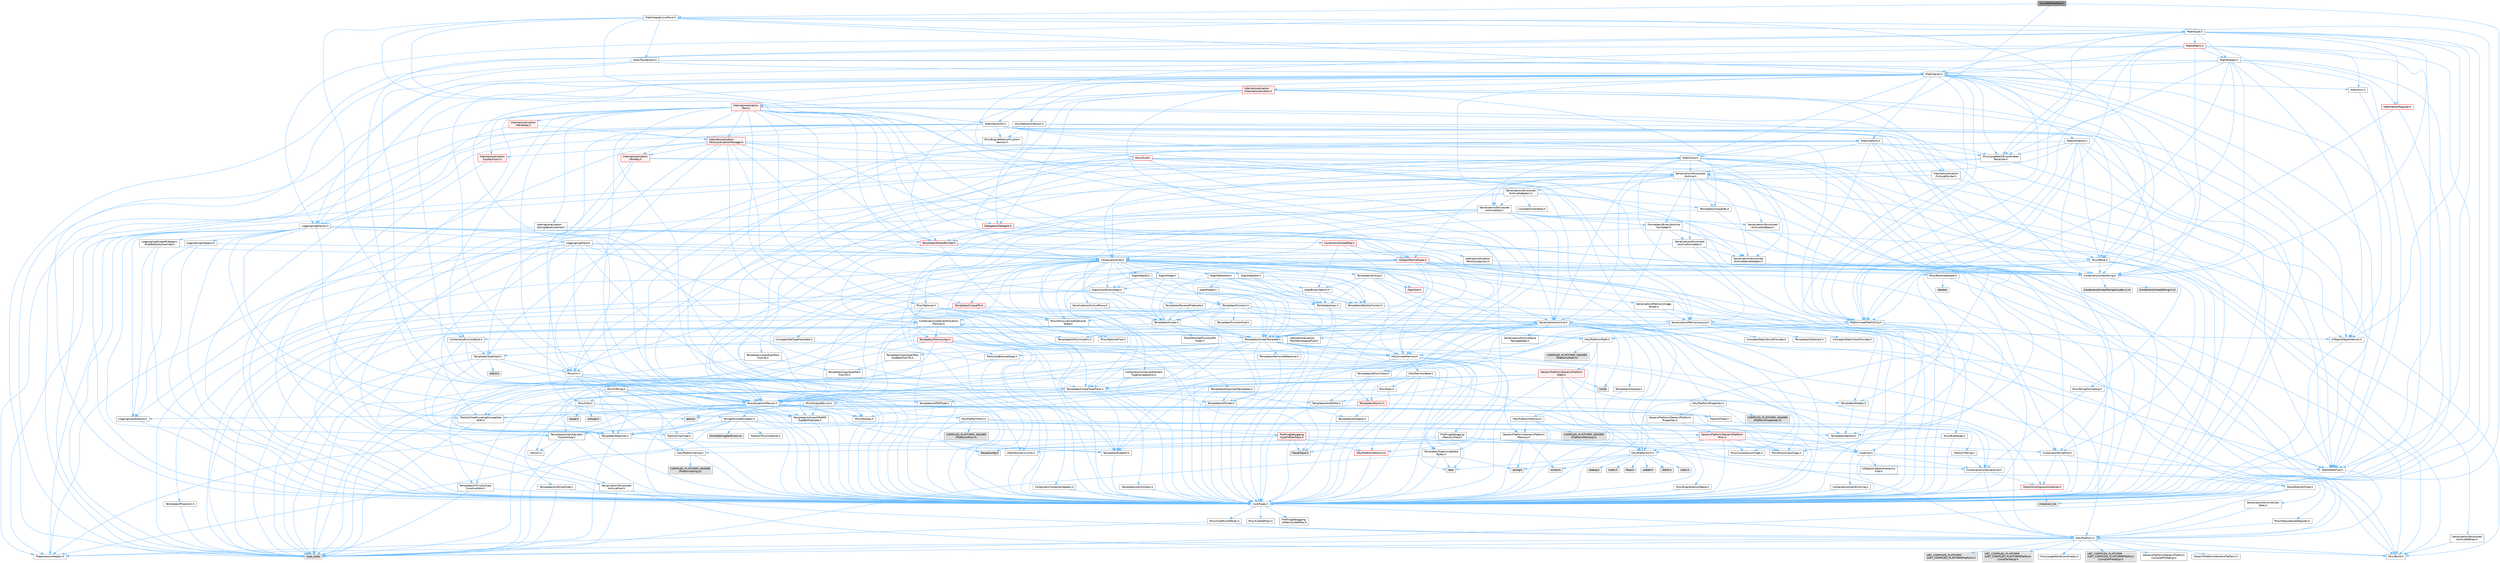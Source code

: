 digraph "CurveEdInterface.h"
{
 // INTERACTIVE_SVG=YES
 // LATEX_PDF_SIZE
  bgcolor="transparent";
  edge [fontname=Helvetica,fontsize=10,labelfontname=Helvetica,labelfontsize=10];
  node [fontname=Helvetica,fontsize=10,shape=box,height=0.2,width=0.4];
  Node1 [id="Node000001",label="CurveEdInterface.h",height=0.2,width=0.4,color="gray40", fillcolor="grey60", style="filled", fontcolor="black",tooltip=" "];
  Node1 -> Node2 [id="edge1_Node000001_Node000002",color="steelblue1",style="solid",tooltip=" "];
  Node2 [id="Node000002",label="CoreTypes.h",height=0.2,width=0.4,color="grey40", fillcolor="white", style="filled",URL="$dc/dec/CoreTypes_8h.html",tooltip=" "];
  Node2 -> Node3 [id="edge2_Node000002_Node000003",color="steelblue1",style="solid",tooltip=" "];
  Node3 [id="Node000003",label="HAL/Platform.h",height=0.2,width=0.4,color="grey40", fillcolor="white", style="filled",URL="$d9/dd0/Platform_8h.html",tooltip=" "];
  Node3 -> Node4 [id="edge3_Node000003_Node000004",color="steelblue1",style="solid",tooltip=" "];
  Node4 [id="Node000004",label="Misc/Build.h",height=0.2,width=0.4,color="grey40", fillcolor="white", style="filled",URL="$d3/dbb/Build_8h.html",tooltip=" "];
  Node3 -> Node5 [id="edge4_Node000003_Node000005",color="steelblue1",style="solid",tooltip=" "];
  Node5 [id="Node000005",label="Misc/LargeWorldCoordinates.h",height=0.2,width=0.4,color="grey40", fillcolor="white", style="filled",URL="$d2/dcb/LargeWorldCoordinates_8h.html",tooltip=" "];
  Node3 -> Node6 [id="edge5_Node000003_Node000006",color="steelblue1",style="solid",tooltip=" "];
  Node6 [id="Node000006",label="type_traits",height=0.2,width=0.4,color="grey60", fillcolor="#E0E0E0", style="filled",tooltip=" "];
  Node3 -> Node7 [id="edge6_Node000003_Node000007",color="steelblue1",style="solid",tooltip=" "];
  Node7 [id="Node000007",label="PreprocessorHelpers.h",height=0.2,width=0.4,color="grey40", fillcolor="white", style="filled",URL="$db/ddb/PreprocessorHelpers_8h.html",tooltip=" "];
  Node3 -> Node8 [id="edge7_Node000003_Node000008",color="steelblue1",style="solid",tooltip=" "];
  Node8 [id="Node000008",label="UBT_COMPILED_PLATFORM\l/UBT_COMPILED_PLATFORMPlatform\lCompilerPreSetup.h",height=0.2,width=0.4,color="grey60", fillcolor="#E0E0E0", style="filled",tooltip=" "];
  Node3 -> Node9 [id="edge8_Node000003_Node000009",color="steelblue1",style="solid",tooltip=" "];
  Node9 [id="Node000009",label="GenericPlatform/GenericPlatform\lCompilerPreSetup.h",height=0.2,width=0.4,color="grey40", fillcolor="white", style="filled",URL="$d9/dc8/GenericPlatformCompilerPreSetup_8h.html",tooltip=" "];
  Node3 -> Node10 [id="edge9_Node000003_Node000010",color="steelblue1",style="solid",tooltip=" "];
  Node10 [id="Node000010",label="GenericPlatform/GenericPlatform.h",height=0.2,width=0.4,color="grey40", fillcolor="white", style="filled",URL="$d6/d84/GenericPlatform_8h.html",tooltip=" "];
  Node3 -> Node11 [id="edge10_Node000003_Node000011",color="steelblue1",style="solid",tooltip=" "];
  Node11 [id="Node000011",label="UBT_COMPILED_PLATFORM\l/UBT_COMPILED_PLATFORMPlatform.h",height=0.2,width=0.4,color="grey60", fillcolor="#E0E0E0", style="filled",tooltip=" "];
  Node3 -> Node12 [id="edge11_Node000003_Node000012",color="steelblue1",style="solid",tooltip=" "];
  Node12 [id="Node000012",label="UBT_COMPILED_PLATFORM\l/UBT_COMPILED_PLATFORMPlatform\lCompilerSetup.h",height=0.2,width=0.4,color="grey60", fillcolor="#E0E0E0", style="filled",tooltip=" "];
  Node2 -> Node13 [id="edge12_Node000002_Node000013",color="steelblue1",style="solid",tooltip=" "];
  Node13 [id="Node000013",label="ProfilingDebugging\l/UMemoryDefines.h",height=0.2,width=0.4,color="grey40", fillcolor="white", style="filled",URL="$d2/da2/UMemoryDefines_8h.html",tooltip=" "];
  Node2 -> Node14 [id="edge13_Node000002_Node000014",color="steelblue1",style="solid",tooltip=" "];
  Node14 [id="Node000014",label="Misc/CoreMiscDefines.h",height=0.2,width=0.4,color="grey40", fillcolor="white", style="filled",URL="$da/d38/CoreMiscDefines_8h.html",tooltip=" "];
  Node14 -> Node3 [id="edge14_Node000014_Node000003",color="steelblue1",style="solid",tooltip=" "];
  Node14 -> Node7 [id="edge15_Node000014_Node000007",color="steelblue1",style="solid",tooltip=" "];
  Node2 -> Node15 [id="edge16_Node000002_Node000015",color="steelblue1",style="solid",tooltip=" "];
  Node15 [id="Node000015",label="Misc/CoreDefines.h",height=0.2,width=0.4,color="grey40", fillcolor="white", style="filled",URL="$d3/dd2/CoreDefines_8h.html",tooltip=" "];
  Node1 -> Node16 [id="edge17_Node000001_Node000016",color="steelblue1",style="solid",tooltip=" "];
  Node16 [id="Node000016",label="Math/Color.h",height=0.2,width=0.4,color="grey40", fillcolor="white", style="filled",URL="$dd/dac/Color_8h.html",tooltip=" "];
  Node16 -> Node17 [id="edge18_Node000016_Node000017",color="steelblue1",style="solid",tooltip=" "];
  Node17 [id="Node000017",label="Containers/Array.h",height=0.2,width=0.4,color="grey40", fillcolor="white", style="filled",URL="$df/dd0/Array_8h.html",tooltip=" "];
  Node17 -> Node2 [id="edge19_Node000017_Node000002",color="steelblue1",style="solid",tooltip=" "];
  Node17 -> Node18 [id="edge20_Node000017_Node000018",color="steelblue1",style="solid",tooltip=" "];
  Node18 [id="Node000018",label="Misc/AssertionMacros.h",height=0.2,width=0.4,color="grey40", fillcolor="white", style="filled",URL="$d0/dfa/AssertionMacros_8h.html",tooltip=" "];
  Node18 -> Node2 [id="edge21_Node000018_Node000002",color="steelblue1",style="solid",tooltip=" "];
  Node18 -> Node3 [id="edge22_Node000018_Node000003",color="steelblue1",style="solid",tooltip=" "];
  Node18 -> Node19 [id="edge23_Node000018_Node000019",color="steelblue1",style="solid",tooltip=" "];
  Node19 [id="Node000019",label="HAL/PlatformMisc.h",height=0.2,width=0.4,color="grey40", fillcolor="white", style="filled",URL="$d0/df5/PlatformMisc_8h.html",tooltip=" "];
  Node19 -> Node2 [id="edge24_Node000019_Node000002",color="steelblue1",style="solid",tooltip=" "];
  Node19 -> Node20 [id="edge25_Node000019_Node000020",color="steelblue1",style="solid",tooltip=" "];
  Node20 [id="Node000020",label="GenericPlatform/GenericPlatform\lMisc.h",height=0.2,width=0.4,color="red", fillcolor="#FFF0F0", style="filled",URL="$db/d9a/GenericPlatformMisc_8h.html",tooltip=" "];
  Node20 -> Node21 [id="edge26_Node000020_Node000021",color="steelblue1",style="solid",tooltip=" "];
  Node21 [id="Node000021",label="Containers/StringFwd.h",height=0.2,width=0.4,color="grey40", fillcolor="white", style="filled",URL="$df/d37/StringFwd_8h.html",tooltip=" "];
  Node21 -> Node2 [id="edge27_Node000021_Node000002",color="steelblue1",style="solid",tooltip=" "];
  Node21 -> Node22 [id="edge28_Node000021_Node000022",color="steelblue1",style="solid",tooltip=" "];
  Node22 [id="Node000022",label="Traits/ElementType.h",height=0.2,width=0.4,color="grey40", fillcolor="white", style="filled",URL="$d5/d4f/ElementType_8h.html",tooltip=" "];
  Node22 -> Node3 [id="edge29_Node000022_Node000003",color="steelblue1",style="solid",tooltip=" "];
  Node22 -> Node23 [id="edge30_Node000022_Node000023",color="steelblue1",style="solid",tooltip=" "];
  Node23 [id="Node000023",label="initializer_list",height=0.2,width=0.4,color="grey60", fillcolor="#E0E0E0", style="filled",tooltip=" "];
  Node22 -> Node6 [id="edge31_Node000022_Node000006",color="steelblue1",style="solid",tooltip=" "];
  Node21 -> Node24 [id="edge32_Node000021_Node000024",color="steelblue1",style="solid",tooltip=" "];
  Node24 [id="Node000024",label="Traits/IsContiguousContainer.h",height=0.2,width=0.4,color="red", fillcolor="#FFF0F0", style="filled",URL="$d5/d3c/IsContiguousContainer_8h.html",tooltip=" "];
  Node24 -> Node2 [id="edge33_Node000024_Node000002",color="steelblue1",style="solid",tooltip=" "];
  Node24 -> Node23 [id="edge34_Node000024_Node000023",color="steelblue1",style="solid",tooltip=" "];
  Node20 -> Node26 [id="edge35_Node000020_Node000026",color="steelblue1",style="solid",tooltip=" "];
  Node26 [id="Node000026",label="CoreFwd.h",height=0.2,width=0.4,color="grey40", fillcolor="white", style="filled",URL="$d1/d1e/CoreFwd_8h.html",tooltip=" "];
  Node26 -> Node2 [id="edge36_Node000026_Node000002",color="steelblue1",style="solid",tooltip=" "];
  Node26 -> Node27 [id="edge37_Node000026_Node000027",color="steelblue1",style="solid",tooltip=" "];
  Node27 [id="Node000027",label="Containers/ContainersFwd.h",height=0.2,width=0.4,color="grey40", fillcolor="white", style="filled",URL="$d4/d0a/ContainersFwd_8h.html",tooltip=" "];
  Node27 -> Node3 [id="edge38_Node000027_Node000003",color="steelblue1",style="solid",tooltip=" "];
  Node27 -> Node2 [id="edge39_Node000027_Node000002",color="steelblue1",style="solid",tooltip=" "];
  Node27 -> Node24 [id="edge40_Node000027_Node000024",color="steelblue1",style="solid",tooltip=" "];
  Node26 -> Node28 [id="edge41_Node000026_Node000028",color="steelblue1",style="solid",tooltip=" "];
  Node28 [id="Node000028",label="Math/MathFwd.h",height=0.2,width=0.4,color="grey40", fillcolor="white", style="filled",URL="$d2/d10/MathFwd_8h.html",tooltip=" "];
  Node28 -> Node3 [id="edge42_Node000028_Node000003",color="steelblue1",style="solid",tooltip=" "];
  Node26 -> Node29 [id="edge43_Node000026_Node000029",color="steelblue1",style="solid",tooltip=" "];
  Node29 [id="Node000029",label="UObject/UObjectHierarchy\lFwd.h",height=0.2,width=0.4,color="grey40", fillcolor="white", style="filled",URL="$d3/d13/UObjectHierarchyFwd_8h.html",tooltip=" "];
  Node20 -> Node2 [id="edge44_Node000020_Node000002",color="steelblue1",style="solid",tooltip=" "];
  Node20 -> Node31 [id="edge45_Node000020_Node000031",color="steelblue1",style="solid",tooltip=" "];
  Node31 [id="Node000031",label="HAL/PlatformCrt.h",height=0.2,width=0.4,color="grey40", fillcolor="white", style="filled",URL="$d8/d75/PlatformCrt_8h.html",tooltip=" "];
  Node31 -> Node32 [id="edge46_Node000031_Node000032",color="steelblue1",style="solid",tooltip=" "];
  Node32 [id="Node000032",label="new",height=0.2,width=0.4,color="grey60", fillcolor="#E0E0E0", style="filled",tooltip=" "];
  Node31 -> Node33 [id="edge47_Node000031_Node000033",color="steelblue1",style="solid",tooltip=" "];
  Node33 [id="Node000033",label="wchar.h",height=0.2,width=0.4,color="grey60", fillcolor="#E0E0E0", style="filled",tooltip=" "];
  Node31 -> Node34 [id="edge48_Node000031_Node000034",color="steelblue1",style="solid",tooltip=" "];
  Node34 [id="Node000034",label="stddef.h",height=0.2,width=0.4,color="grey60", fillcolor="#E0E0E0", style="filled",tooltip=" "];
  Node31 -> Node35 [id="edge49_Node000031_Node000035",color="steelblue1",style="solid",tooltip=" "];
  Node35 [id="Node000035",label="stdlib.h",height=0.2,width=0.4,color="grey60", fillcolor="#E0E0E0", style="filled",tooltip=" "];
  Node31 -> Node36 [id="edge50_Node000031_Node000036",color="steelblue1",style="solid",tooltip=" "];
  Node36 [id="Node000036",label="stdio.h",height=0.2,width=0.4,color="grey60", fillcolor="#E0E0E0", style="filled",tooltip=" "];
  Node31 -> Node37 [id="edge51_Node000031_Node000037",color="steelblue1",style="solid",tooltip=" "];
  Node37 [id="Node000037",label="stdarg.h",height=0.2,width=0.4,color="grey60", fillcolor="#E0E0E0", style="filled",tooltip=" "];
  Node31 -> Node38 [id="edge52_Node000031_Node000038",color="steelblue1",style="solid",tooltip=" "];
  Node38 [id="Node000038",label="math.h",height=0.2,width=0.4,color="grey60", fillcolor="#E0E0E0", style="filled",tooltip=" "];
  Node31 -> Node39 [id="edge53_Node000031_Node000039",color="steelblue1",style="solid",tooltip=" "];
  Node39 [id="Node000039",label="float.h",height=0.2,width=0.4,color="grey60", fillcolor="#E0E0E0", style="filled",tooltip=" "];
  Node31 -> Node40 [id="edge54_Node000031_Node000040",color="steelblue1",style="solid",tooltip=" "];
  Node40 [id="Node000040",label="string.h",height=0.2,width=0.4,color="grey60", fillcolor="#E0E0E0", style="filled",tooltip=" "];
  Node20 -> Node41 [id="edge55_Node000020_Node000041",color="steelblue1",style="solid",tooltip=" "];
  Node41 [id="Node000041",label="Math/NumericLimits.h",height=0.2,width=0.4,color="grey40", fillcolor="white", style="filled",URL="$df/d1b/NumericLimits_8h.html",tooltip=" "];
  Node41 -> Node2 [id="edge56_Node000041_Node000002",color="steelblue1",style="solid",tooltip=" "];
  Node20 -> Node42 [id="edge57_Node000020_Node000042",color="steelblue1",style="solid",tooltip=" "];
  Node42 [id="Node000042",label="Misc/CompressionFlags.h",height=0.2,width=0.4,color="grey40", fillcolor="white", style="filled",URL="$d9/d76/CompressionFlags_8h.html",tooltip=" "];
  Node20 -> Node43 [id="edge58_Node000020_Node000043",color="steelblue1",style="solid",tooltip=" "];
  Node43 [id="Node000043",label="Misc/EnumClassFlags.h",height=0.2,width=0.4,color="grey40", fillcolor="white", style="filled",URL="$d8/de7/EnumClassFlags_8h.html",tooltip=" "];
  Node19 -> Node46 [id="edge59_Node000019_Node000046",color="steelblue1",style="solid",tooltip=" "];
  Node46 [id="Node000046",label="COMPILED_PLATFORM_HEADER\l(PlatformMisc.h)",height=0.2,width=0.4,color="grey60", fillcolor="#E0E0E0", style="filled",tooltip=" "];
  Node19 -> Node47 [id="edge60_Node000019_Node000047",color="steelblue1",style="solid",tooltip=" "];
  Node47 [id="Node000047",label="ProfilingDebugging\l/CpuProfilerTrace.h",height=0.2,width=0.4,color="red", fillcolor="#FFF0F0", style="filled",URL="$da/dcb/CpuProfilerTrace_8h.html",tooltip=" "];
  Node47 -> Node2 [id="edge61_Node000047_Node000002",color="steelblue1",style="solid",tooltip=" "];
  Node47 -> Node27 [id="edge62_Node000047_Node000027",color="steelblue1",style="solid",tooltip=" "];
  Node47 -> Node48 [id="edge63_Node000047_Node000048",color="steelblue1",style="solid",tooltip=" "];
  Node48 [id="Node000048",label="HAL/PlatformAtomics.h",height=0.2,width=0.4,color="red", fillcolor="#FFF0F0", style="filled",URL="$d3/d36/PlatformAtomics_8h.html",tooltip=" "];
  Node48 -> Node2 [id="edge64_Node000048_Node000002",color="steelblue1",style="solid",tooltip=" "];
  Node47 -> Node7 [id="edge65_Node000047_Node000007",color="steelblue1",style="solid",tooltip=" "];
  Node47 -> Node4 [id="edge66_Node000047_Node000004",color="steelblue1",style="solid",tooltip=" "];
  Node47 -> Node51 [id="edge67_Node000047_Node000051",color="steelblue1",style="solid",tooltip=" "];
  Node51 [id="Node000051",label="Trace/Config.h",height=0.2,width=0.4,color="grey60", fillcolor="#E0E0E0", style="filled",tooltip=" "];
  Node47 -> Node54 [id="edge68_Node000047_Node000054",color="steelblue1",style="solid",tooltip=" "];
  Node54 [id="Node000054",label="Trace/Trace.h",height=0.2,width=0.4,color="grey60", fillcolor="#E0E0E0", style="filled",tooltip=" "];
  Node18 -> Node7 [id="edge69_Node000018_Node000007",color="steelblue1",style="solid",tooltip=" "];
  Node18 -> Node55 [id="edge70_Node000018_Node000055",color="steelblue1",style="solid",tooltip=" "];
  Node55 [id="Node000055",label="Templates/EnableIf.h",height=0.2,width=0.4,color="grey40", fillcolor="white", style="filled",URL="$d7/d60/EnableIf_8h.html",tooltip=" "];
  Node55 -> Node2 [id="edge71_Node000055_Node000002",color="steelblue1",style="solid",tooltip=" "];
  Node18 -> Node56 [id="edge72_Node000018_Node000056",color="steelblue1",style="solid",tooltip=" "];
  Node56 [id="Node000056",label="Templates/IsArrayOrRefOf\lTypeByPredicate.h",height=0.2,width=0.4,color="grey40", fillcolor="white", style="filled",URL="$d6/da1/IsArrayOrRefOfTypeByPredicate_8h.html",tooltip=" "];
  Node56 -> Node2 [id="edge73_Node000056_Node000002",color="steelblue1",style="solid",tooltip=" "];
  Node18 -> Node57 [id="edge74_Node000018_Node000057",color="steelblue1",style="solid",tooltip=" "];
  Node57 [id="Node000057",label="Templates/IsValidVariadic\lFunctionArg.h",height=0.2,width=0.4,color="grey40", fillcolor="white", style="filled",URL="$d0/dc8/IsValidVariadicFunctionArg_8h.html",tooltip=" "];
  Node57 -> Node2 [id="edge75_Node000057_Node000002",color="steelblue1",style="solid",tooltip=" "];
  Node57 -> Node58 [id="edge76_Node000057_Node000058",color="steelblue1",style="solid",tooltip=" "];
  Node58 [id="Node000058",label="IsEnum.h",height=0.2,width=0.4,color="grey40", fillcolor="white", style="filled",URL="$d4/de5/IsEnum_8h.html",tooltip=" "];
  Node57 -> Node6 [id="edge77_Node000057_Node000006",color="steelblue1",style="solid",tooltip=" "];
  Node18 -> Node59 [id="edge78_Node000018_Node000059",color="steelblue1",style="solid",tooltip=" "];
  Node59 [id="Node000059",label="Traits/IsCharEncodingCompatible\lWith.h",height=0.2,width=0.4,color="grey40", fillcolor="white", style="filled",URL="$df/dd1/IsCharEncodingCompatibleWith_8h.html",tooltip=" "];
  Node59 -> Node6 [id="edge79_Node000059_Node000006",color="steelblue1",style="solid",tooltip=" "];
  Node59 -> Node60 [id="edge80_Node000059_Node000060",color="steelblue1",style="solid",tooltip=" "];
  Node60 [id="Node000060",label="Traits/IsCharType.h",height=0.2,width=0.4,color="grey40", fillcolor="white", style="filled",URL="$db/d51/IsCharType_8h.html",tooltip=" "];
  Node60 -> Node2 [id="edge81_Node000060_Node000002",color="steelblue1",style="solid",tooltip=" "];
  Node18 -> Node61 [id="edge82_Node000018_Node000061",color="steelblue1",style="solid",tooltip=" "];
  Node61 [id="Node000061",label="Misc/VarArgs.h",height=0.2,width=0.4,color="grey40", fillcolor="white", style="filled",URL="$d5/d6f/VarArgs_8h.html",tooltip=" "];
  Node61 -> Node2 [id="edge83_Node000061_Node000002",color="steelblue1",style="solid",tooltip=" "];
  Node18 -> Node62 [id="edge84_Node000018_Node000062",color="steelblue1",style="solid",tooltip=" "];
  Node62 [id="Node000062",label="String/FormatStringSan.h",height=0.2,width=0.4,color="grey40", fillcolor="white", style="filled",URL="$d3/d8b/FormatStringSan_8h.html",tooltip=" "];
  Node62 -> Node6 [id="edge85_Node000062_Node000006",color="steelblue1",style="solid",tooltip=" "];
  Node62 -> Node2 [id="edge86_Node000062_Node000002",color="steelblue1",style="solid",tooltip=" "];
  Node62 -> Node63 [id="edge87_Node000062_Node000063",color="steelblue1",style="solid",tooltip=" "];
  Node63 [id="Node000063",label="Templates/Requires.h",height=0.2,width=0.4,color="grey40", fillcolor="white", style="filled",URL="$dc/d96/Requires_8h.html",tooltip=" "];
  Node63 -> Node55 [id="edge88_Node000063_Node000055",color="steelblue1",style="solid",tooltip=" "];
  Node63 -> Node6 [id="edge89_Node000063_Node000006",color="steelblue1",style="solid",tooltip=" "];
  Node62 -> Node64 [id="edge90_Node000062_Node000064",color="steelblue1",style="solid",tooltip=" "];
  Node64 [id="Node000064",label="Templates/Identity.h",height=0.2,width=0.4,color="grey40", fillcolor="white", style="filled",URL="$d0/dd5/Identity_8h.html",tooltip=" "];
  Node62 -> Node57 [id="edge91_Node000062_Node000057",color="steelblue1",style="solid",tooltip=" "];
  Node62 -> Node60 [id="edge92_Node000062_Node000060",color="steelblue1",style="solid",tooltip=" "];
  Node62 -> Node65 [id="edge93_Node000062_Node000065",color="steelblue1",style="solid",tooltip=" "];
  Node65 [id="Node000065",label="Traits/IsTEnumAsByte.h",height=0.2,width=0.4,color="grey40", fillcolor="white", style="filled",URL="$d1/de6/IsTEnumAsByte_8h.html",tooltip=" "];
  Node62 -> Node66 [id="edge94_Node000062_Node000066",color="steelblue1",style="solid",tooltip=" "];
  Node66 [id="Node000066",label="Traits/IsTString.h",height=0.2,width=0.4,color="grey40", fillcolor="white", style="filled",URL="$d0/df8/IsTString_8h.html",tooltip=" "];
  Node66 -> Node27 [id="edge95_Node000066_Node000027",color="steelblue1",style="solid",tooltip=" "];
  Node62 -> Node27 [id="edge96_Node000062_Node000027",color="steelblue1",style="solid",tooltip=" "];
  Node62 -> Node67 [id="edge97_Node000062_Node000067",color="steelblue1",style="solid",tooltip=" "];
  Node67 [id="Node000067",label="FormatStringSanErrors.inl",height=0.2,width=0.4,color="grey60", fillcolor="#E0E0E0", style="filled",tooltip=" "];
  Node18 -> Node68 [id="edge98_Node000018_Node000068",color="steelblue1",style="solid",tooltip=" "];
  Node68 [id="Node000068",label="atomic",height=0.2,width=0.4,color="grey60", fillcolor="#E0E0E0", style="filled",tooltip=" "];
  Node17 -> Node69 [id="edge99_Node000017_Node000069",color="steelblue1",style="solid",tooltip=" "];
  Node69 [id="Node000069",label="Misc/IntrusiveUnsetOptional\lState.h",height=0.2,width=0.4,color="grey40", fillcolor="white", style="filled",URL="$d2/d0a/IntrusiveUnsetOptionalState_8h.html",tooltip=" "];
  Node69 -> Node70 [id="edge100_Node000069_Node000070",color="steelblue1",style="solid",tooltip=" "];
  Node70 [id="Node000070",label="Misc/OptionalFwd.h",height=0.2,width=0.4,color="grey40", fillcolor="white", style="filled",URL="$dc/d50/OptionalFwd_8h.html",tooltip=" "];
  Node17 -> Node71 [id="edge101_Node000017_Node000071",color="steelblue1",style="solid",tooltip=" "];
  Node71 [id="Node000071",label="Misc/ReverseIterate.h",height=0.2,width=0.4,color="grey40", fillcolor="white", style="filled",URL="$db/de3/ReverseIterate_8h.html",tooltip=" "];
  Node71 -> Node3 [id="edge102_Node000071_Node000003",color="steelblue1",style="solid",tooltip=" "];
  Node71 -> Node72 [id="edge103_Node000071_Node000072",color="steelblue1",style="solid",tooltip=" "];
  Node72 [id="Node000072",label="iterator",height=0.2,width=0.4,color="grey60", fillcolor="#E0E0E0", style="filled",tooltip=" "];
  Node17 -> Node73 [id="edge104_Node000017_Node000073",color="steelblue1",style="solid",tooltip=" "];
  Node73 [id="Node000073",label="HAL/UnrealMemory.h",height=0.2,width=0.4,color="grey40", fillcolor="white", style="filled",URL="$d9/d96/UnrealMemory_8h.html",tooltip=" "];
  Node73 -> Node2 [id="edge105_Node000073_Node000002",color="steelblue1",style="solid",tooltip=" "];
  Node73 -> Node74 [id="edge106_Node000073_Node000074",color="steelblue1",style="solid",tooltip=" "];
  Node74 [id="Node000074",label="GenericPlatform/GenericPlatform\lMemory.h",height=0.2,width=0.4,color="grey40", fillcolor="white", style="filled",URL="$dd/d22/GenericPlatformMemory_8h.html",tooltip=" "];
  Node74 -> Node26 [id="edge107_Node000074_Node000026",color="steelblue1",style="solid",tooltip=" "];
  Node74 -> Node2 [id="edge108_Node000074_Node000002",color="steelblue1",style="solid",tooltip=" "];
  Node74 -> Node75 [id="edge109_Node000074_Node000075",color="steelblue1",style="solid",tooltip=" "];
  Node75 [id="Node000075",label="HAL/PlatformString.h",height=0.2,width=0.4,color="grey40", fillcolor="white", style="filled",URL="$db/db5/PlatformString_8h.html",tooltip=" "];
  Node75 -> Node2 [id="edge110_Node000075_Node000002",color="steelblue1",style="solid",tooltip=" "];
  Node75 -> Node76 [id="edge111_Node000075_Node000076",color="steelblue1",style="solid",tooltip=" "];
  Node76 [id="Node000076",label="COMPILED_PLATFORM_HEADER\l(PlatformString.h)",height=0.2,width=0.4,color="grey60", fillcolor="#E0E0E0", style="filled",tooltip=" "];
  Node74 -> Node40 [id="edge112_Node000074_Node000040",color="steelblue1",style="solid",tooltip=" "];
  Node74 -> Node33 [id="edge113_Node000074_Node000033",color="steelblue1",style="solid",tooltip=" "];
  Node73 -> Node77 [id="edge114_Node000073_Node000077",color="steelblue1",style="solid",tooltip=" "];
  Node77 [id="Node000077",label="HAL/MemoryBase.h",height=0.2,width=0.4,color="grey40", fillcolor="white", style="filled",URL="$d6/d9f/MemoryBase_8h.html",tooltip=" "];
  Node77 -> Node2 [id="edge115_Node000077_Node000002",color="steelblue1",style="solid",tooltip=" "];
  Node77 -> Node48 [id="edge116_Node000077_Node000048",color="steelblue1",style="solid",tooltip=" "];
  Node77 -> Node31 [id="edge117_Node000077_Node000031",color="steelblue1",style="solid",tooltip=" "];
  Node77 -> Node78 [id="edge118_Node000077_Node000078",color="steelblue1",style="solid",tooltip=" "];
  Node78 [id="Node000078",label="Misc/Exec.h",height=0.2,width=0.4,color="grey40", fillcolor="white", style="filled",URL="$de/ddb/Exec_8h.html",tooltip=" "];
  Node78 -> Node2 [id="edge119_Node000078_Node000002",color="steelblue1",style="solid",tooltip=" "];
  Node78 -> Node18 [id="edge120_Node000078_Node000018",color="steelblue1",style="solid",tooltip=" "];
  Node77 -> Node79 [id="edge121_Node000077_Node000079",color="steelblue1",style="solid",tooltip=" "];
  Node79 [id="Node000079",label="Misc/OutputDevice.h",height=0.2,width=0.4,color="grey40", fillcolor="white", style="filled",URL="$d7/d32/OutputDevice_8h.html",tooltip=" "];
  Node79 -> Node26 [id="edge122_Node000079_Node000026",color="steelblue1",style="solid",tooltip=" "];
  Node79 -> Node2 [id="edge123_Node000079_Node000002",color="steelblue1",style="solid",tooltip=" "];
  Node79 -> Node80 [id="edge124_Node000079_Node000080",color="steelblue1",style="solid",tooltip=" "];
  Node80 [id="Node000080",label="Logging/LogVerbosity.h",height=0.2,width=0.4,color="grey40", fillcolor="white", style="filled",URL="$d2/d8f/LogVerbosity_8h.html",tooltip=" "];
  Node80 -> Node2 [id="edge125_Node000080_Node000002",color="steelblue1",style="solid",tooltip=" "];
  Node79 -> Node61 [id="edge126_Node000079_Node000061",color="steelblue1",style="solid",tooltip=" "];
  Node79 -> Node56 [id="edge127_Node000079_Node000056",color="steelblue1",style="solid",tooltip=" "];
  Node79 -> Node57 [id="edge128_Node000079_Node000057",color="steelblue1",style="solid",tooltip=" "];
  Node79 -> Node59 [id="edge129_Node000079_Node000059",color="steelblue1",style="solid",tooltip=" "];
  Node77 -> Node81 [id="edge130_Node000077_Node000081",color="steelblue1",style="solid",tooltip=" "];
  Node81 [id="Node000081",label="Templates/Atomic.h",height=0.2,width=0.4,color="red", fillcolor="#FFF0F0", style="filled",URL="$d3/d91/Atomic_8h.html",tooltip=" "];
  Node81 -> Node84 [id="edge131_Node000081_Node000084",color="steelblue1",style="solid",tooltip=" "];
  Node84 [id="Node000084",label="Templates/IsIntegral.h",height=0.2,width=0.4,color="grey40", fillcolor="white", style="filled",URL="$da/d64/IsIntegral_8h.html",tooltip=" "];
  Node84 -> Node2 [id="edge132_Node000084_Node000002",color="steelblue1",style="solid",tooltip=" "];
  Node81 -> Node89 [id="edge133_Node000081_Node000089",color="steelblue1",style="solid",tooltip=" "];
  Node89 [id="Node000089",label="Traits/IntType.h",height=0.2,width=0.4,color="grey40", fillcolor="white", style="filled",URL="$d7/deb/IntType_8h.html",tooltip=" "];
  Node89 -> Node3 [id="edge134_Node000089_Node000003",color="steelblue1",style="solid",tooltip=" "];
  Node81 -> Node68 [id="edge135_Node000081_Node000068",color="steelblue1",style="solid",tooltip=" "];
  Node73 -> Node90 [id="edge136_Node000073_Node000090",color="steelblue1",style="solid",tooltip=" "];
  Node90 [id="Node000090",label="HAL/PlatformMemory.h",height=0.2,width=0.4,color="grey40", fillcolor="white", style="filled",URL="$de/d68/PlatformMemory_8h.html",tooltip=" "];
  Node90 -> Node2 [id="edge137_Node000090_Node000002",color="steelblue1",style="solid",tooltip=" "];
  Node90 -> Node74 [id="edge138_Node000090_Node000074",color="steelblue1",style="solid",tooltip=" "];
  Node90 -> Node91 [id="edge139_Node000090_Node000091",color="steelblue1",style="solid",tooltip=" "];
  Node91 [id="Node000091",label="COMPILED_PLATFORM_HEADER\l(PlatformMemory.h)",height=0.2,width=0.4,color="grey60", fillcolor="#E0E0E0", style="filled",tooltip=" "];
  Node73 -> Node92 [id="edge140_Node000073_Node000092",color="steelblue1",style="solid",tooltip=" "];
  Node92 [id="Node000092",label="ProfilingDebugging\l/MemoryTrace.h",height=0.2,width=0.4,color="grey40", fillcolor="white", style="filled",URL="$da/dd7/MemoryTrace_8h.html",tooltip=" "];
  Node92 -> Node3 [id="edge141_Node000092_Node000003",color="steelblue1",style="solid",tooltip=" "];
  Node92 -> Node43 [id="edge142_Node000092_Node000043",color="steelblue1",style="solid",tooltip=" "];
  Node92 -> Node51 [id="edge143_Node000092_Node000051",color="steelblue1",style="solid",tooltip=" "];
  Node92 -> Node54 [id="edge144_Node000092_Node000054",color="steelblue1",style="solid",tooltip=" "];
  Node73 -> Node93 [id="edge145_Node000073_Node000093",color="steelblue1",style="solid",tooltip=" "];
  Node93 [id="Node000093",label="Templates/IsPointer.h",height=0.2,width=0.4,color="grey40", fillcolor="white", style="filled",URL="$d7/d05/IsPointer_8h.html",tooltip=" "];
  Node93 -> Node2 [id="edge146_Node000093_Node000002",color="steelblue1",style="solid",tooltip=" "];
  Node17 -> Node94 [id="edge147_Node000017_Node000094",color="steelblue1",style="solid",tooltip=" "];
  Node94 [id="Node000094",label="Templates/UnrealTypeTraits.h",height=0.2,width=0.4,color="grey40", fillcolor="white", style="filled",URL="$d2/d2d/UnrealTypeTraits_8h.html",tooltip=" "];
  Node94 -> Node2 [id="edge148_Node000094_Node000002",color="steelblue1",style="solid",tooltip=" "];
  Node94 -> Node93 [id="edge149_Node000094_Node000093",color="steelblue1",style="solid",tooltip=" "];
  Node94 -> Node18 [id="edge150_Node000094_Node000018",color="steelblue1",style="solid",tooltip=" "];
  Node94 -> Node86 [id="edge151_Node000094_Node000086",color="steelblue1",style="solid",tooltip=" "];
  Node86 [id="Node000086",label="Templates/AndOrNot.h",height=0.2,width=0.4,color="grey40", fillcolor="white", style="filled",URL="$db/d0a/AndOrNot_8h.html",tooltip=" "];
  Node86 -> Node2 [id="edge152_Node000086_Node000002",color="steelblue1",style="solid",tooltip=" "];
  Node94 -> Node55 [id="edge153_Node000094_Node000055",color="steelblue1",style="solid",tooltip=" "];
  Node94 -> Node95 [id="edge154_Node000094_Node000095",color="steelblue1",style="solid",tooltip=" "];
  Node95 [id="Node000095",label="Templates/IsArithmetic.h",height=0.2,width=0.4,color="grey40", fillcolor="white", style="filled",URL="$d2/d5d/IsArithmetic_8h.html",tooltip=" "];
  Node95 -> Node2 [id="edge155_Node000095_Node000002",color="steelblue1",style="solid",tooltip=" "];
  Node94 -> Node58 [id="edge156_Node000094_Node000058",color="steelblue1",style="solid",tooltip=" "];
  Node94 -> Node96 [id="edge157_Node000094_Node000096",color="steelblue1",style="solid",tooltip=" "];
  Node96 [id="Node000096",label="Templates/Models.h",height=0.2,width=0.4,color="grey40", fillcolor="white", style="filled",URL="$d3/d0c/Models_8h.html",tooltip=" "];
  Node96 -> Node64 [id="edge158_Node000096_Node000064",color="steelblue1",style="solid",tooltip=" "];
  Node94 -> Node97 [id="edge159_Node000094_Node000097",color="steelblue1",style="solid",tooltip=" "];
  Node97 [id="Node000097",label="Templates/IsPODType.h",height=0.2,width=0.4,color="grey40", fillcolor="white", style="filled",URL="$d7/db1/IsPODType_8h.html",tooltip=" "];
  Node97 -> Node2 [id="edge160_Node000097_Node000002",color="steelblue1",style="solid",tooltip=" "];
  Node94 -> Node98 [id="edge161_Node000094_Node000098",color="steelblue1",style="solid",tooltip=" "];
  Node98 [id="Node000098",label="Templates/IsUECoreType.h",height=0.2,width=0.4,color="grey40", fillcolor="white", style="filled",URL="$d1/db8/IsUECoreType_8h.html",tooltip=" "];
  Node98 -> Node2 [id="edge162_Node000098_Node000002",color="steelblue1",style="solid",tooltip=" "];
  Node98 -> Node6 [id="edge163_Node000098_Node000006",color="steelblue1",style="solid",tooltip=" "];
  Node94 -> Node87 [id="edge164_Node000094_Node000087",color="steelblue1",style="solid",tooltip=" "];
  Node87 [id="Node000087",label="Templates/IsTriviallyCopy\lConstructible.h",height=0.2,width=0.4,color="grey40", fillcolor="white", style="filled",URL="$d3/d78/IsTriviallyCopyConstructible_8h.html",tooltip=" "];
  Node87 -> Node2 [id="edge165_Node000087_Node000002",color="steelblue1",style="solid",tooltip=" "];
  Node87 -> Node6 [id="edge166_Node000087_Node000006",color="steelblue1",style="solid",tooltip=" "];
  Node17 -> Node99 [id="edge167_Node000017_Node000099",color="steelblue1",style="solid",tooltip=" "];
  Node99 [id="Node000099",label="Templates/UnrealTemplate.h",height=0.2,width=0.4,color="grey40", fillcolor="white", style="filled",URL="$d4/d24/UnrealTemplate_8h.html",tooltip=" "];
  Node99 -> Node2 [id="edge168_Node000099_Node000002",color="steelblue1",style="solid",tooltip=" "];
  Node99 -> Node93 [id="edge169_Node000099_Node000093",color="steelblue1",style="solid",tooltip=" "];
  Node99 -> Node73 [id="edge170_Node000099_Node000073",color="steelblue1",style="solid",tooltip=" "];
  Node99 -> Node100 [id="edge171_Node000099_Node000100",color="steelblue1",style="solid",tooltip=" "];
  Node100 [id="Node000100",label="Templates/CopyQualifiers\lAndRefsFromTo.h",height=0.2,width=0.4,color="grey40", fillcolor="white", style="filled",URL="$d3/db3/CopyQualifiersAndRefsFromTo_8h.html",tooltip=" "];
  Node100 -> Node101 [id="edge172_Node000100_Node000101",color="steelblue1",style="solid",tooltip=" "];
  Node101 [id="Node000101",label="Templates/CopyQualifiers\lFromTo.h",height=0.2,width=0.4,color="grey40", fillcolor="white", style="filled",URL="$d5/db4/CopyQualifiersFromTo_8h.html",tooltip=" "];
  Node99 -> Node94 [id="edge173_Node000099_Node000094",color="steelblue1",style="solid",tooltip=" "];
  Node99 -> Node102 [id="edge174_Node000099_Node000102",color="steelblue1",style="solid",tooltip=" "];
  Node102 [id="Node000102",label="Templates/RemoveReference.h",height=0.2,width=0.4,color="grey40", fillcolor="white", style="filled",URL="$da/dbe/RemoveReference_8h.html",tooltip=" "];
  Node102 -> Node2 [id="edge175_Node000102_Node000002",color="steelblue1",style="solid",tooltip=" "];
  Node99 -> Node63 [id="edge176_Node000099_Node000063",color="steelblue1",style="solid",tooltip=" "];
  Node99 -> Node103 [id="edge177_Node000099_Node000103",color="steelblue1",style="solid",tooltip=" "];
  Node103 [id="Node000103",label="Templates/TypeCompatible\lBytes.h",height=0.2,width=0.4,color="grey40", fillcolor="white", style="filled",URL="$df/d0a/TypeCompatibleBytes_8h.html",tooltip=" "];
  Node103 -> Node2 [id="edge178_Node000103_Node000002",color="steelblue1",style="solid",tooltip=" "];
  Node103 -> Node40 [id="edge179_Node000103_Node000040",color="steelblue1",style="solid",tooltip=" "];
  Node103 -> Node32 [id="edge180_Node000103_Node000032",color="steelblue1",style="solid",tooltip=" "];
  Node103 -> Node6 [id="edge181_Node000103_Node000006",color="steelblue1",style="solid",tooltip=" "];
  Node99 -> Node64 [id="edge182_Node000099_Node000064",color="steelblue1",style="solid",tooltip=" "];
  Node99 -> Node24 [id="edge183_Node000099_Node000024",color="steelblue1",style="solid",tooltip=" "];
  Node99 -> Node104 [id="edge184_Node000099_Node000104",color="steelblue1",style="solid",tooltip=" "];
  Node104 [id="Node000104",label="Traits/UseBitwiseSwap.h",height=0.2,width=0.4,color="grey40", fillcolor="white", style="filled",URL="$db/df3/UseBitwiseSwap_8h.html",tooltip=" "];
  Node104 -> Node2 [id="edge185_Node000104_Node000002",color="steelblue1",style="solid",tooltip=" "];
  Node104 -> Node6 [id="edge186_Node000104_Node000006",color="steelblue1",style="solid",tooltip=" "];
  Node99 -> Node6 [id="edge187_Node000099_Node000006",color="steelblue1",style="solid",tooltip=" "];
  Node17 -> Node105 [id="edge188_Node000017_Node000105",color="steelblue1",style="solid",tooltip=" "];
  Node105 [id="Node000105",label="Containers/AllowShrinking.h",height=0.2,width=0.4,color="grey40", fillcolor="white", style="filled",URL="$d7/d1a/AllowShrinking_8h.html",tooltip=" "];
  Node105 -> Node2 [id="edge189_Node000105_Node000002",color="steelblue1",style="solid",tooltip=" "];
  Node17 -> Node106 [id="edge190_Node000017_Node000106",color="steelblue1",style="solid",tooltip=" "];
  Node106 [id="Node000106",label="Containers/ContainerAllocation\lPolicies.h",height=0.2,width=0.4,color="grey40", fillcolor="white", style="filled",URL="$d7/dff/ContainerAllocationPolicies_8h.html",tooltip=" "];
  Node106 -> Node2 [id="edge191_Node000106_Node000002",color="steelblue1",style="solid",tooltip=" "];
  Node106 -> Node107 [id="edge192_Node000106_Node000107",color="steelblue1",style="solid",tooltip=" "];
  Node107 [id="Node000107",label="Containers/ContainerHelpers.h",height=0.2,width=0.4,color="grey40", fillcolor="white", style="filled",URL="$d7/d33/ContainerHelpers_8h.html",tooltip=" "];
  Node107 -> Node2 [id="edge193_Node000107_Node000002",color="steelblue1",style="solid",tooltip=" "];
  Node106 -> Node106 [id="edge194_Node000106_Node000106",color="steelblue1",style="solid",tooltip=" "];
  Node106 -> Node108 [id="edge195_Node000106_Node000108",color="steelblue1",style="solid",tooltip=" "];
  Node108 [id="Node000108",label="HAL/PlatformMath.h",height=0.2,width=0.4,color="grey40", fillcolor="white", style="filled",URL="$dc/d53/PlatformMath_8h.html",tooltip=" "];
  Node108 -> Node2 [id="edge196_Node000108_Node000002",color="steelblue1",style="solid",tooltip=" "];
  Node108 -> Node109 [id="edge197_Node000108_Node000109",color="steelblue1",style="solid",tooltip=" "];
  Node109 [id="Node000109",label="GenericPlatform/GenericPlatform\lMath.h",height=0.2,width=0.4,color="red", fillcolor="#FFF0F0", style="filled",URL="$d5/d79/GenericPlatformMath_8h.html",tooltip=" "];
  Node109 -> Node2 [id="edge198_Node000109_Node000002",color="steelblue1",style="solid",tooltip=" "];
  Node109 -> Node27 [id="edge199_Node000109_Node000027",color="steelblue1",style="solid",tooltip=" "];
  Node109 -> Node31 [id="edge200_Node000109_Node000031",color="steelblue1",style="solid",tooltip=" "];
  Node109 -> Node86 [id="edge201_Node000109_Node000086",color="steelblue1",style="solid",tooltip=" "];
  Node109 -> Node94 [id="edge202_Node000109_Node000094",color="steelblue1",style="solid",tooltip=" "];
  Node109 -> Node63 [id="edge203_Node000109_Node000063",color="steelblue1",style="solid",tooltip=" "];
  Node109 -> Node103 [id="edge204_Node000109_Node000103",color="steelblue1",style="solid",tooltip=" "];
  Node109 -> Node114 [id="edge205_Node000109_Node000114",color="steelblue1",style="solid",tooltip=" "];
  Node114 [id="Node000114",label="limits",height=0.2,width=0.4,color="grey60", fillcolor="#E0E0E0", style="filled",tooltip=" "];
  Node109 -> Node6 [id="edge206_Node000109_Node000006",color="steelblue1",style="solid",tooltip=" "];
  Node108 -> Node115 [id="edge207_Node000108_Node000115",color="steelblue1",style="solid",tooltip=" "];
  Node115 [id="Node000115",label="COMPILED_PLATFORM_HEADER\l(PlatformMath.h)",height=0.2,width=0.4,color="grey60", fillcolor="#E0E0E0", style="filled",tooltip=" "];
  Node106 -> Node73 [id="edge208_Node000106_Node000073",color="steelblue1",style="solid",tooltip=" "];
  Node106 -> Node41 [id="edge209_Node000106_Node000041",color="steelblue1",style="solid",tooltip=" "];
  Node106 -> Node18 [id="edge210_Node000106_Node000018",color="steelblue1",style="solid",tooltip=" "];
  Node106 -> Node116 [id="edge211_Node000106_Node000116",color="steelblue1",style="solid",tooltip=" "];
  Node116 [id="Node000116",label="Templates/IsPolymorphic.h",height=0.2,width=0.4,color="grey40", fillcolor="white", style="filled",URL="$dc/d20/IsPolymorphic_8h.html",tooltip=" "];
  Node106 -> Node117 [id="edge212_Node000106_Node000117",color="steelblue1",style="solid",tooltip=" "];
  Node117 [id="Node000117",label="Templates/MemoryOps.h",height=0.2,width=0.4,color="red", fillcolor="#FFF0F0", style="filled",URL="$db/dea/MemoryOps_8h.html",tooltip=" "];
  Node117 -> Node2 [id="edge213_Node000117_Node000002",color="steelblue1",style="solid",tooltip=" "];
  Node117 -> Node73 [id="edge214_Node000117_Node000073",color="steelblue1",style="solid",tooltip=" "];
  Node117 -> Node87 [id="edge215_Node000117_Node000087",color="steelblue1",style="solid",tooltip=" "];
  Node117 -> Node63 [id="edge216_Node000117_Node000063",color="steelblue1",style="solid",tooltip=" "];
  Node117 -> Node94 [id="edge217_Node000117_Node000094",color="steelblue1",style="solid",tooltip=" "];
  Node117 -> Node104 [id="edge218_Node000117_Node000104",color="steelblue1",style="solid",tooltip=" "];
  Node117 -> Node32 [id="edge219_Node000117_Node000032",color="steelblue1",style="solid",tooltip=" "];
  Node117 -> Node6 [id="edge220_Node000117_Node000006",color="steelblue1",style="solid",tooltip=" "];
  Node106 -> Node103 [id="edge221_Node000106_Node000103",color="steelblue1",style="solid",tooltip=" "];
  Node106 -> Node6 [id="edge222_Node000106_Node000006",color="steelblue1",style="solid",tooltip=" "];
  Node17 -> Node118 [id="edge223_Node000017_Node000118",color="steelblue1",style="solid",tooltip=" "];
  Node118 [id="Node000118",label="Containers/ContainerElement\lTypeCompatibility.h",height=0.2,width=0.4,color="grey40", fillcolor="white", style="filled",URL="$df/ddf/ContainerElementTypeCompatibility_8h.html",tooltip=" "];
  Node118 -> Node2 [id="edge224_Node000118_Node000002",color="steelblue1",style="solid",tooltip=" "];
  Node118 -> Node94 [id="edge225_Node000118_Node000094",color="steelblue1",style="solid",tooltip=" "];
  Node17 -> Node119 [id="edge226_Node000017_Node000119",color="steelblue1",style="solid",tooltip=" "];
  Node119 [id="Node000119",label="Serialization/Archive.h",height=0.2,width=0.4,color="grey40", fillcolor="white", style="filled",URL="$d7/d3b/Archive_8h.html",tooltip=" "];
  Node119 -> Node26 [id="edge227_Node000119_Node000026",color="steelblue1",style="solid",tooltip=" "];
  Node119 -> Node2 [id="edge228_Node000119_Node000002",color="steelblue1",style="solid",tooltip=" "];
  Node119 -> Node120 [id="edge229_Node000119_Node000120",color="steelblue1",style="solid",tooltip=" "];
  Node120 [id="Node000120",label="HAL/PlatformProperties.h",height=0.2,width=0.4,color="grey40", fillcolor="white", style="filled",URL="$d9/db0/PlatformProperties_8h.html",tooltip=" "];
  Node120 -> Node2 [id="edge230_Node000120_Node000002",color="steelblue1",style="solid",tooltip=" "];
  Node120 -> Node121 [id="edge231_Node000120_Node000121",color="steelblue1",style="solid",tooltip=" "];
  Node121 [id="Node000121",label="GenericPlatform/GenericPlatform\lProperties.h",height=0.2,width=0.4,color="grey40", fillcolor="white", style="filled",URL="$d2/dcd/GenericPlatformProperties_8h.html",tooltip=" "];
  Node121 -> Node2 [id="edge232_Node000121_Node000002",color="steelblue1",style="solid",tooltip=" "];
  Node121 -> Node20 [id="edge233_Node000121_Node000020",color="steelblue1",style="solid",tooltip=" "];
  Node120 -> Node122 [id="edge234_Node000120_Node000122",color="steelblue1",style="solid",tooltip=" "];
  Node122 [id="Node000122",label="COMPILED_PLATFORM_HEADER\l(PlatformProperties.h)",height=0.2,width=0.4,color="grey60", fillcolor="#E0E0E0", style="filled",tooltip=" "];
  Node119 -> Node123 [id="edge235_Node000119_Node000123",color="steelblue1",style="solid",tooltip=" "];
  Node123 [id="Node000123",label="Internationalization\l/TextNamespaceFwd.h",height=0.2,width=0.4,color="grey40", fillcolor="white", style="filled",URL="$d8/d97/TextNamespaceFwd_8h.html",tooltip=" "];
  Node123 -> Node2 [id="edge236_Node000123_Node000002",color="steelblue1",style="solid",tooltip=" "];
  Node119 -> Node28 [id="edge237_Node000119_Node000028",color="steelblue1",style="solid",tooltip=" "];
  Node119 -> Node18 [id="edge238_Node000119_Node000018",color="steelblue1",style="solid",tooltip=" "];
  Node119 -> Node4 [id="edge239_Node000119_Node000004",color="steelblue1",style="solid",tooltip=" "];
  Node119 -> Node42 [id="edge240_Node000119_Node000042",color="steelblue1",style="solid",tooltip=" "];
  Node119 -> Node124 [id="edge241_Node000119_Node000124",color="steelblue1",style="solid",tooltip=" "];
  Node124 [id="Node000124",label="Misc/EngineVersionBase.h",height=0.2,width=0.4,color="grey40", fillcolor="white", style="filled",URL="$d5/d2b/EngineVersionBase_8h.html",tooltip=" "];
  Node124 -> Node2 [id="edge242_Node000124_Node000002",color="steelblue1",style="solid",tooltip=" "];
  Node119 -> Node61 [id="edge243_Node000119_Node000061",color="steelblue1",style="solid",tooltip=" "];
  Node119 -> Node125 [id="edge244_Node000119_Node000125",color="steelblue1",style="solid",tooltip=" "];
  Node125 [id="Node000125",label="Serialization/ArchiveCook\lData.h",height=0.2,width=0.4,color="grey40", fillcolor="white", style="filled",URL="$dc/db6/ArchiveCookData_8h.html",tooltip=" "];
  Node125 -> Node3 [id="edge245_Node000125_Node000003",color="steelblue1",style="solid",tooltip=" "];
  Node119 -> Node126 [id="edge246_Node000119_Node000126",color="steelblue1",style="solid",tooltip=" "];
  Node126 [id="Node000126",label="Serialization/ArchiveSave\lPackageData.h",height=0.2,width=0.4,color="grey40", fillcolor="white", style="filled",URL="$d1/d37/ArchiveSavePackageData_8h.html",tooltip=" "];
  Node119 -> Node55 [id="edge247_Node000119_Node000055",color="steelblue1",style="solid",tooltip=" "];
  Node119 -> Node56 [id="edge248_Node000119_Node000056",color="steelblue1",style="solid",tooltip=" "];
  Node119 -> Node127 [id="edge249_Node000119_Node000127",color="steelblue1",style="solid",tooltip=" "];
  Node127 [id="Node000127",label="Templates/IsEnumClass.h",height=0.2,width=0.4,color="grey40", fillcolor="white", style="filled",URL="$d7/d15/IsEnumClass_8h.html",tooltip=" "];
  Node127 -> Node2 [id="edge250_Node000127_Node000002",color="steelblue1",style="solid",tooltip=" "];
  Node127 -> Node86 [id="edge251_Node000127_Node000086",color="steelblue1",style="solid",tooltip=" "];
  Node119 -> Node113 [id="edge252_Node000119_Node000113",color="steelblue1",style="solid",tooltip=" "];
  Node113 [id="Node000113",label="Templates/IsSigned.h",height=0.2,width=0.4,color="grey40", fillcolor="white", style="filled",URL="$d8/dd8/IsSigned_8h.html",tooltip=" "];
  Node113 -> Node2 [id="edge253_Node000113_Node000002",color="steelblue1",style="solid",tooltip=" "];
  Node119 -> Node57 [id="edge254_Node000119_Node000057",color="steelblue1",style="solid",tooltip=" "];
  Node119 -> Node99 [id="edge255_Node000119_Node000099",color="steelblue1",style="solid",tooltip=" "];
  Node119 -> Node59 [id="edge256_Node000119_Node000059",color="steelblue1",style="solid",tooltip=" "];
  Node119 -> Node128 [id="edge257_Node000119_Node000128",color="steelblue1",style="solid",tooltip=" "];
  Node128 [id="Node000128",label="UObject/ObjectVersion.h",height=0.2,width=0.4,color="grey40", fillcolor="white", style="filled",URL="$da/d63/ObjectVersion_8h.html",tooltip=" "];
  Node128 -> Node2 [id="edge258_Node000128_Node000002",color="steelblue1",style="solid",tooltip=" "];
  Node17 -> Node129 [id="edge259_Node000017_Node000129",color="steelblue1",style="solid",tooltip=" "];
  Node129 [id="Node000129",label="Serialization/MemoryImage\lWriter.h",height=0.2,width=0.4,color="grey40", fillcolor="white", style="filled",URL="$d0/d08/MemoryImageWriter_8h.html",tooltip=" "];
  Node129 -> Node2 [id="edge260_Node000129_Node000002",color="steelblue1",style="solid",tooltip=" "];
  Node129 -> Node130 [id="edge261_Node000129_Node000130",color="steelblue1",style="solid",tooltip=" "];
  Node130 [id="Node000130",label="Serialization/MemoryLayout.h",height=0.2,width=0.4,color="grey40", fillcolor="white", style="filled",URL="$d7/d66/MemoryLayout_8h.html",tooltip=" "];
  Node130 -> Node131 [id="edge262_Node000130_Node000131",color="steelblue1",style="solid",tooltip=" "];
  Node131 [id="Node000131",label="Concepts/StaticClassProvider.h",height=0.2,width=0.4,color="grey40", fillcolor="white", style="filled",URL="$dd/d83/StaticClassProvider_8h.html",tooltip=" "];
  Node130 -> Node132 [id="edge263_Node000130_Node000132",color="steelblue1",style="solid",tooltip=" "];
  Node132 [id="Node000132",label="Concepts/StaticStructProvider.h",height=0.2,width=0.4,color="grey40", fillcolor="white", style="filled",URL="$d5/d77/StaticStructProvider_8h.html",tooltip=" "];
  Node130 -> Node133 [id="edge264_Node000130_Node000133",color="steelblue1",style="solid",tooltip=" "];
  Node133 [id="Node000133",label="Containers/EnumAsByte.h",height=0.2,width=0.4,color="grey40", fillcolor="white", style="filled",URL="$d6/d9a/EnumAsByte_8h.html",tooltip=" "];
  Node133 -> Node2 [id="edge265_Node000133_Node000002",color="steelblue1",style="solid",tooltip=" "];
  Node133 -> Node97 [id="edge266_Node000133_Node000097",color="steelblue1",style="solid",tooltip=" "];
  Node133 -> Node134 [id="edge267_Node000133_Node000134",color="steelblue1",style="solid",tooltip=" "];
  Node134 [id="Node000134",label="Templates/TypeHash.h",height=0.2,width=0.4,color="grey40", fillcolor="white", style="filled",URL="$d1/d62/TypeHash_8h.html",tooltip=" "];
  Node134 -> Node2 [id="edge268_Node000134_Node000002",color="steelblue1",style="solid",tooltip=" "];
  Node134 -> Node63 [id="edge269_Node000134_Node000063",color="steelblue1",style="solid",tooltip=" "];
  Node134 -> Node135 [id="edge270_Node000134_Node000135",color="steelblue1",style="solid",tooltip=" "];
  Node135 [id="Node000135",label="Misc/Crc.h",height=0.2,width=0.4,color="grey40", fillcolor="white", style="filled",URL="$d4/dd2/Crc_8h.html",tooltip=" "];
  Node135 -> Node2 [id="edge271_Node000135_Node000002",color="steelblue1",style="solid",tooltip=" "];
  Node135 -> Node75 [id="edge272_Node000135_Node000075",color="steelblue1",style="solid",tooltip=" "];
  Node135 -> Node18 [id="edge273_Node000135_Node000018",color="steelblue1",style="solid",tooltip=" "];
  Node135 -> Node136 [id="edge274_Node000135_Node000136",color="steelblue1",style="solid",tooltip=" "];
  Node136 [id="Node000136",label="Misc/CString.h",height=0.2,width=0.4,color="grey40", fillcolor="white", style="filled",URL="$d2/d49/CString_8h.html",tooltip=" "];
  Node136 -> Node2 [id="edge275_Node000136_Node000002",color="steelblue1",style="solid",tooltip=" "];
  Node136 -> Node31 [id="edge276_Node000136_Node000031",color="steelblue1",style="solid",tooltip=" "];
  Node136 -> Node75 [id="edge277_Node000136_Node000075",color="steelblue1",style="solid",tooltip=" "];
  Node136 -> Node18 [id="edge278_Node000136_Node000018",color="steelblue1",style="solid",tooltip=" "];
  Node136 -> Node137 [id="edge279_Node000136_Node000137",color="steelblue1",style="solid",tooltip=" "];
  Node137 [id="Node000137",label="Misc/Char.h",height=0.2,width=0.4,color="grey40", fillcolor="white", style="filled",URL="$d0/d58/Char_8h.html",tooltip=" "];
  Node137 -> Node2 [id="edge280_Node000137_Node000002",color="steelblue1",style="solid",tooltip=" "];
  Node137 -> Node89 [id="edge281_Node000137_Node000089",color="steelblue1",style="solid",tooltip=" "];
  Node137 -> Node138 [id="edge282_Node000137_Node000138",color="steelblue1",style="solid",tooltip=" "];
  Node138 [id="Node000138",label="ctype.h",height=0.2,width=0.4,color="grey60", fillcolor="#E0E0E0", style="filled",tooltip=" "];
  Node137 -> Node139 [id="edge283_Node000137_Node000139",color="steelblue1",style="solid",tooltip=" "];
  Node139 [id="Node000139",label="wctype.h",height=0.2,width=0.4,color="grey60", fillcolor="#E0E0E0", style="filled",tooltip=" "];
  Node137 -> Node6 [id="edge284_Node000137_Node000006",color="steelblue1",style="solid",tooltip=" "];
  Node136 -> Node61 [id="edge285_Node000136_Node000061",color="steelblue1",style="solid",tooltip=" "];
  Node136 -> Node56 [id="edge286_Node000136_Node000056",color="steelblue1",style="solid",tooltip=" "];
  Node136 -> Node57 [id="edge287_Node000136_Node000057",color="steelblue1",style="solid",tooltip=" "];
  Node136 -> Node59 [id="edge288_Node000136_Node000059",color="steelblue1",style="solid",tooltip=" "];
  Node135 -> Node137 [id="edge289_Node000135_Node000137",color="steelblue1",style="solid",tooltip=" "];
  Node135 -> Node94 [id="edge290_Node000135_Node000094",color="steelblue1",style="solid",tooltip=" "];
  Node135 -> Node60 [id="edge291_Node000135_Node000060",color="steelblue1",style="solid",tooltip=" "];
  Node134 -> Node140 [id="edge292_Node000134_Node000140",color="steelblue1",style="solid",tooltip=" "];
  Node140 [id="Node000140",label="stdint.h",height=0.2,width=0.4,color="grey60", fillcolor="#E0E0E0", style="filled",tooltip=" "];
  Node134 -> Node6 [id="edge293_Node000134_Node000006",color="steelblue1",style="solid",tooltip=" "];
  Node130 -> Node21 [id="edge294_Node000130_Node000021",color="steelblue1",style="solid",tooltip=" "];
  Node130 -> Node73 [id="edge295_Node000130_Node000073",color="steelblue1",style="solid",tooltip=" "];
  Node130 -> Node141 [id="edge296_Node000130_Node000141",color="steelblue1",style="solid",tooltip=" "];
  Node141 [id="Node000141",label="Misc/DelayedAutoRegister.h",height=0.2,width=0.4,color="grey40", fillcolor="white", style="filled",URL="$d1/dda/DelayedAutoRegister_8h.html",tooltip=" "];
  Node141 -> Node3 [id="edge297_Node000141_Node000003",color="steelblue1",style="solid",tooltip=" "];
  Node130 -> Node55 [id="edge298_Node000130_Node000055",color="steelblue1",style="solid",tooltip=" "];
  Node130 -> Node142 [id="edge299_Node000130_Node000142",color="steelblue1",style="solid",tooltip=" "];
  Node142 [id="Node000142",label="Templates/IsAbstract.h",height=0.2,width=0.4,color="grey40", fillcolor="white", style="filled",URL="$d8/db7/IsAbstract_8h.html",tooltip=" "];
  Node130 -> Node116 [id="edge300_Node000130_Node000116",color="steelblue1",style="solid",tooltip=" "];
  Node130 -> Node96 [id="edge301_Node000130_Node000096",color="steelblue1",style="solid",tooltip=" "];
  Node130 -> Node99 [id="edge302_Node000130_Node000099",color="steelblue1",style="solid",tooltip=" "];
  Node17 -> Node143 [id="edge303_Node000017_Node000143",color="steelblue1",style="solid",tooltip=" "];
  Node143 [id="Node000143",label="Algo/Heapify.h",height=0.2,width=0.4,color="grey40", fillcolor="white", style="filled",URL="$d0/d2a/Heapify_8h.html",tooltip=" "];
  Node143 -> Node144 [id="edge304_Node000143_Node000144",color="steelblue1",style="solid",tooltip=" "];
  Node144 [id="Node000144",label="Algo/Impl/BinaryHeap.h",height=0.2,width=0.4,color="grey40", fillcolor="white", style="filled",URL="$d7/da3/Algo_2Impl_2BinaryHeap_8h.html",tooltip=" "];
  Node144 -> Node145 [id="edge305_Node000144_Node000145",color="steelblue1",style="solid",tooltip=" "];
  Node145 [id="Node000145",label="Templates/Invoke.h",height=0.2,width=0.4,color="grey40", fillcolor="white", style="filled",URL="$d7/deb/Invoke_8h.html",tooltip=" "];
  Node145 -> Node2 [id="edge306_Node000145_Node000002",color="steelblue1",style="solid",tooltip=" "];
  Node145 -> Node146 [id="edge307_Node000145_Node000146",color="steelblue1",style="solid",tooltip=" "];
  Node146 [id="Node000146",label="Traits/MemberFunctionPtr\lOuter.h",height=0.2,width=0.4,color="grey40", fillcolor="white", style="filled",URL="$db/da7/MemberFunctionPtrOuter_8h.html",tooltip=" "];
  Node145 -> Node99 [id="edge308_Node000145_Node000099",color="steelblue1",style="solid",tooltip=" "];
  Node145 -> Node6 [id="edge309_Node000145_Node000006",color="steelblue1",style="solid",tooltip=" "];
  Node144 -> Node147 [id="edge310_Node000144_Node000147",color="steelblue1",style="solid",tooltip=" "];
  Node147 [id="Node000147",label="Templates/Projection.h",height=0.2,width=0.4,color="grey40", fillcolor="white", style="filled",URL="$d7/df0/Projection_8h.html",tooltip=" "];
  Node147 -> Node6 [id="edge311_Node000147_Node000006",color="steelblue1",style="solid",tooltip=" "];
  Node144 -> Node148 [id="edge312_Node000144_Node000148",color="steelblue1",style="solid",tooltip=" "];
  Node148 [id="Node000148",label="Templates/ReversePredicate.h",height=0.2,width=0.4,color="grey40", fillcolor="white", style="filled",URL="$d8/d28/ReversePredicate_8h.html",tooltip=" "];
  Node148 -> Node145 [id="edge313_Node000148_Node000145",color="steelblue1",style="solid",tooltip=" "];
  Node148 -> Node99 [id="edge314_Node000148_Node000099",color="steelblue1",style="solid",tooltip=" "];
  Node144 -> Node6 [id="edge315_Node000144_Node000006",color="steelblue1",style="solid",tooltip=" "];
  Node143 -> Node149 [id="edge316_Node000143_Node000149",color="steelblue1",style="solid",tooltip=" "];
  Node149 [id="Node000149",label="Templates/IdentityFunctor.h",height=0.2,width=0.4,color="grey40", fillcolor="white", style="filled",URL="$d7/d2e/IdentityFunctor_8h.html",tooltip=" "];
  Node149 -> Node3 [id="edge317_Node000149_Node000003",color="steelblue1",style="solid",tooltip=" "];
  Node143 -> Node145 [id="edge318_Node000143_Node000145",color="steelblue1",style="solid",tooltip=" "];
  Node143 -> Node150 [id="edge319_Node000143_Node000150",color="steelblue1",style="solid",tooltip=" "];
  Node150 [id="Node000150",label="Templates/Less.h",height=0.2,width=0.4,color="grey40", fillcolor="white", style="filled",URL="$de/dc8/Less_8h.html",tooltip=" "];
  Node150 -> Node2 [id="edge320_Node000150_Node000002",color="steelblue1",style="solid",tooltip=" "];
  Node150 -> Node99 [id="edge321_Node000150_Node000099",color="steelblue1",style="solid",tooltip=" "];
  Node143 -> Node99 [id="edge322_Node000143_Node000099",color="steelblue1",style="solid",tooltip=" "];
  Node17 -> Node151 [id="edge323_Node000017_Node000151",color="steelblue1",style="solid",tooltip=" "];
  Node151 [id="Node000151",label="Algo/HeapSort.h",height=0.2,width=0.4,color="grey40", fillcolor="white", style="filled",URL="$d3/d92/HeapSort_8h.html",tooltip=" "];
  Node151 -> Node144 [id="edge324_Node000151_Node000144",color="steelblue1",style="solid",tooltip=" "];
  Node151 -> Node149 [id="edge325_Node000151_Node000149",color="steelblue1",style="solid",tooltip=" "];
  Node151 -> Node150 [id="edge326_Node000151_Node000150",color="steelblue1",style="solid",tooltip=" "];
  Node151 -> Node99 [id="edge327_Node000151_Node000099",color="steelblue1",style="solid",tooltip=" "];
  Node17 -> Node152 [id="edge328_Node000017_Node000152",color="steelblue1",style="solid",tooltip=" "];
  Node152 [id="Node000152",label="Algo/IsHeap.h",height=0.2,width=0.4,color="grey40", fillcolor="white", style="filled",URL="$de/d32/IsHeap_8h.html",tooltip=" "];
  Node152 -> Node144 [id="edge329_Node000152_Node000144",color="steelblue1",style="solid",tooltip=" "];
  Node152 -> Node149 [id="edge330_Node000152_Node000149",color="steelblue1",style="solid",tooltip=" "];
  Node152 -> Node145 [id="edge331_Node000152_Node000145",color="steelblue1",style="solid",tooltip=" "];
  Node152 -> Node150 [id="edge332_Node000152_Node000150",color="steelblue1",style="solid",tooltip=" "];
  Node152 -> Node99 [id="edge333_Node000152_Node000099",color="steelblue1",style="solid",tooltip=" "];
  Node17 -> Node144 [id="edge334_Node000017_Node000144",color="steelblue1",style="solid",tooltip=" "];
  Node17 -> Node153 [id="edge335_Node000017_Node000153",color="steelblue1",style="solid",tooltip=" "];
  Node153 [id="Node000153",label="Algo/StableSort.h",height=0.2,width=0.4,color="grey40", fillcolor="white", style="filled",URL="$d7/d3c/StableSort_8h.html",tooltip=" "];
  Node153 -> Node154 [id="edge336_Node000153_Node000154",color="steelblue1",style="solid",tooltip=" "];
  Node154 [id="Node000154",label="Algo/BinarySearch.h",height=0.2,width=0.4,color="grey40", fillcolor="white", style="filled",URL="$db/db4/BinarySearch_8h.html",tooltip=" "];
  Node154 -> Node149 [id="edge337_Node000154_Node000149",color="steelblue1",style="solid",tooltip=" "];
  Node154 -> Node145 [id="edge338_Node000154_Node000145",color="steelblue1",style="solid",tooltip=" "];
  Node154 -> Node150 [id="edge339_Node000154_Node000150",color="steelblue1",style="solid",tooltip=" "];
  Node153 -> Node155 [id="edge340_Node000153_Node000155",color="steelblue1",style="solid",tooltip=" "];
  Node155 [id="Node000155",label="Algo/Rotate.h",height=0.2,width=0.4,color="grey40", fillcolor="white", style="filled",URL="$dd/da7/Rotate_8h.html",tooltip=" "];
  Node155 -> Node99 [id="edge341_Node000155_Node000099",color="steelblue1",style="solid",tooltip=" "];
  Node153 -> Node149 [id="edge342_Node000153_Node000149",color="steelblue1",style="solid",tooltip=" "];
  Node153 -> Node145 [id="edge343_Node000153_Node000145",color="steelblue1",style="solid",tooltip=" "];
  Node153 -> Node150 [id="edge344_Node000153_Node000150",color="steelblue1",style="solid",tooltip=" "];
  Node153 -> Node99 [id="edge345_Node000153_Node000099",color="steelblue1",style="solid",tooltip=" "];
  Node17 -> Node156 [id="edge346_Node000017_Node000156",color="steelblue1",style="solid",tooltip=" "];
  Node156 [id="Node000156",label="Concepts/GetTypeHashable.h",height=0.2,width=0.4,color="grey40", fillcolor="white", style="filled",URL="$d3/da2/GetTypeHashable_8h.html",tooltip=" "];
  Node156 -> Node2 [id="edge347_Node000156_Node000002",color="steelblue1",style="solid",tooltip=" "];
  Node156 -> Node134 [id="edge348_Node000156_Node000134",color="steelblue1",style="solid",tooltip=" "];
  Node17 -> Node149 [id="edge349_Node000017_Node000149",color="steelblue1",style="solid",tooltip=" "];
  Node17 -> Node145 [id="edge350_Node000017_Node000145",color="steelblue1",style="solid",tooltip=" "];
  Node17 -> Node150 [id="edge351_Node000017_Node000150",color="steelblue1",style="solid",tooltip=" "];
  Node17 -> Node157 [id="edge352_Node000017_Node000157",color="steelblue1",style="solid",tooltip=" "];
  Node157 [id="Node000157",label="Templates/LosesQualifiers\lFromTo.h",height=0.2,width=0.4,color="grey40", fillcolor="white", style="filled",URL="$d2/db3/LosesQualifiersFromTo_8h.html",tooltip=" "];
  Node157 -> Node101 [id="edge353_Node000157_Node000101",color="steelblue1",style="solid",tooltip=" "];
  Node157 -> Node6 [id="edge354_Node000157_Node000006",color="steelblue1",style="solid",tooltip=" "];
  Node17 -> Node63 [id="edge355_Node000017_Node000063",color="steelblue1",style="solid",tooltip=" "];
  Node17 -> Node158 [id="edge356_Node000017_Node000158",color="steelblue1",style="solid",tooltip=" "];
  Node158 [id="Node000158",label="Templates/Sorting.h",height=0.2,width=0.4,color="grey40", fillcolor="white", style="filled",URL="$d3/d9e/Sorting_8h.html",tooltip=" "];
  Node158 -> Node2 [id="edge357_Node000158_Node000002",color="steelblue1",style="solid",tooltip=" "];
  Node158 -> Node154 [id="edge358_Node000158_Node000154",color="steelblue1",style="solid",tooltip=" "];
  Node158 -> Node159 [id="edge359_Node000158_Node000159",color="steelblue1",style="solid",tooltip=" "];
  Node159 [id="Node000159",label="Algo/Sort.h",height=0.2,width=0.4,color="red", fillcolor="#FFF0F0", style="filled",URL="$d1/d87/Sort_8h.html",tooltip=" "];
  Node158 -> Node108 [id="edge360_Node000158_Node000108",color="steelblue1",style="solid",tooltip=" "];
  Node158 -> Node150 [id="edge361_Node000158_Node000150",color="steelblue1",style="solid",tooltip=" "];
  Node17 -> Node162 [id="edge362_Node000017_Node000162",color="steelblue1",style="solid",tooltip=" "];
  Node162 [id="Node000162",label="Templates/AlignmentTemplates.h",height=0.2,width=0.4,color="grey40", fillcolor="white", style="filled",URL="$dd/d32/AlignmentTemplates_8h.html",tooltip=" "];
  Node162 -> Node2 [id="edge363_Node000162_Node000002",color="steelblue1",style="solid",tooltip=" "];
  Node162 -> Node84 [id="edge364_Node000162_Node000084",color="steelblue1",style="solid",tooltip=" "];
  Node162 -> Node93 [id="edge365_Node000162_Node000093",color="steelblue1",style="solid",tooltip=" "];
  Node17 -> Node22 [id="edge366_Node000017_Node000022",color="steelblue1",style="solid",tooltip=" "];
  Node17 -> Node114 [id="edge367_Node000017_Node000114",color="steelblue1",style="solid",tooltip=" "];
  Node17 -> Node6 [id="edge368_Node000017_Node000006",color="steelblue1",style="solid",tooltip=" "];
  Node16 -> Node163 [id="edge369_Node000016_Node000163",color="steelblue1",style="solid",tooltip=" "];
  Node163 [id="Node000163",label="Containers/UnrealString.h",height=0.2,width=0.4,color="grey40", fillcolor="white", style="filled",URL="$d5/dba/UnrealString_8h.html",tooltip=" "];
  Node163 -> Node164 [id="edge370_Node000163_Node000164",color="steelblue1",style="solid",tooltip=" "];
  Node164 [id="Node000164",label="Containers/UnrealStringIncludes.h.inl",height=0.2,width=0.4,color="grey60", fillcolor="#E0E0E0", style="filled",tooltip=" "];
  Node163 -> Node165 [id="edge371_Node000163_Node000165",color="steelblue1",style="solid",tooltip=" "];
  Node165 [id="Node000165",label="Containers/UnrealString.h.inl",height=0.2,width=0.4,color="grey60", fillcolor="#E0E0E0", style="filled",tooltip=" "];
  Node163 -> Node166 [id="edge372_Node000163_Node000166",color="steelblue1",style="solid",tooltip=" "];
  Node166 [id="Node000166",label="Misc/StringFormatArg.h",height=0.2,width=0.4,color="grey40", fillcolor="white", style="filled",URL="$d2/d16/StringFormatArg_8h.html",tooltip=" "];
  Node166 -> Node27 [id="edge373_Node000166_Node000027",color="steelblue1",style="solid",tooltip=" "];
  Node16 -> Node2 [id="edge374_Node000016_Node000002",color="steelblue1",style="solid",tooltip=" "];
  Node16 -> Node7 [id="edge375_Node000016_Node000007",color="steelblue1",style="solid",tooltip=" "];
  Node16 -> Node28 [id="edge376_Node000016_Node000028",color="steelblue1",style="solid",tooltip=" "];
  Node16 -> Node161 [id="edge377_Node000016_Node000161",color="steelblue1",style="solid",tooltip=" "];
  Node161 [id="Node000161",label="Math/UnrealMathUtility.h",height=0.2,width=0.4,color="grey40", fillcolor="white", style="filled",URL="$db/db8/UnrealMathUtility_8h.html",tooltip=" "];
  Node161 -> Node2 [id="edge378_Node000161_Node000002",color="steelblue1",style="solid",tooltip=" "];
  Node161 -> Node18 [id="edge379_Node000161_Node000018",color="steelblue1",style="solid",tooltip=" "];
  Node161 -> Node108 [id="edge380_Node000161_Node000108",color="steelblue1",style="solid",tooltip=" "];
  Node161 -> Node28 [id="edge381_Node000161_Node000028",color="steelblue1",style="solid",tooltip=" "];
  Node161 -> Node64 [id="edge382_Node000161_Node000064",color="steelblue1",style="solid",tooltip=" "];
  Node161 -> Node63 [id="edge383_Node000161_Node000063",color="steelblue1",style="solid",tooltip=" "];
  Node16 -> Node18 [id="edge384_Node000016_Node000018",color="steelblue1",style="solid",tooltip=" "];
  Node16 -> Node135 [id="edge385_Node000016_Node000135",color="steelblue1",style="solid",tooltip=" "];
  Node16 -> Node167 [id="edge386_Node000016_Node000167",color="steelblue1",style="solid",tooltip=" "];
  Node167 [id="Node000167",label="Misc/Parse.h",height=0.2,width=0.4,color="grey40", fillcolor="white", style="filled",URL="$dc/d71/Parse_8h.html",tooltip=" "];
  Node167 -> Node21 [id="edge387_Node000167_Node000021",color="steelblue1",style="solid",tooltip=" "];
  Node167 -> Node163 [id="edge388_Node000167_Node000163",color="steelblue1",style="solid",tooltip=" "];
  Node167 -> Node2 [id="edge389_Node000167_Node000002",color="steelblue1",style="solid",tooltip=" "];
  Node167 -> Node31 [id="edge390_Node000167_Node000031",color="steelblue1",style="solid",tooltip=" "];
  Node167 -> Node4 [id="edge391_Node000167_Node000004",color="steelblue1",style="solid",tooltip=" "];
  Node167 -> Node43 [id="edge392_Node000167_Node000043",color="steelblue1",style="solid",tooltip=" "];
  Node167 -> Node168 [id="edge393_Node000167_Node000168",color="steelblue1",style="solid",tooltip=" "];
  Node168 [id="Node000168",label="Templates/Function.h",height=0.2,width=0.4,color="grey40", fillcolor="white", style="filled",URL="$df/df5/Function_8h.html",tooltip=" "];
  Node168 -> Node2 [id="edge394_Node000168_Node000002",color="steelblue1",style="solid",tooltip=" "];
  Node168 -> Node18 [id="edge395_Node000168_Node000018",color="steelblue1",style="solid",tooltip=" "];
  Node168 -> Node69 [id="edge396_Node000168_Node000069",color="steelblue1",style="solid",tooltip=" "];
  Node168 -> Node73 [id="edge397_Node000168_Node000073",color="steelblue1",style="solid",tooltip=" "];
  Node168 -> Node169 [id="edge398_Node000168_Node000169",color="steelblue1",style="solid",tooltip=" "];
  Node169 [id="Node000169",label="Templates/FunctionFwd.h",height=0.2,width=0.4,color="grey40", fillcolor="white", style="filled",URL="$d6/d54/FunctionFwd_8h.html",tooltip=" "];
  Node168 -> Node94 [id="edge399_Node000168_Node000094",color="steelblue1",style="solid",tooltip=" "];
  Node168 -> Node145 [id="edge400_Node000168_Node000145",color="steelblue1",style="solid",tooltip=" "];
  Node168 -> Node99 [id="edge401_Node000168_Node000099",color="steelblue1",style="solid",tooltip=" "];
  Node168 -> Node63 [id="edge402_Node000168_Node000063",color="steelblue1",style="solid",tooltip=" "];
  Node168 -> Node161 [id="edge403_Node000168_Node000161",color="steelblue1",style="solid",tooltip=" "];
  Node168 -> Node32 [id="edge404_Node000168_Node000032",color="steelblue1",style="solid",tooltip=" "];
  Node168 -> Node6 [id="edge405_Node000168_Node000006",color="steelblue1",style="solid",tooltip=" "];
  Node16 -> Node119 [id="edge406_Node000016_Node000119",color="steelblue1",style="solid",tooltip=" "];
  Node16 -> Node130 [id="edge407_Node000016_Node000130",color="steelblue1",style="solid",tooltip=" "];
  Node16 -> Node170 [id="edge408_Node000016_Node000170",color="steelblue1",style="solid",tooltip=" "];
  Node170 [id="Node000170",label="Serialization/Structured\lArchive.h",height=0.2,width=0.4,color="grey40", fillcolor="white", style="filled",URL="$d9/d1e/StructuredArchive_8h.html",tooltip=" "];
  Node170 -> Node17 [id="edge409_Node000170_Node000017",color="steelblue1",style="solid",tooltip=" "];
  Node170 -> Node106 [id="edge410_Node000170_Node000106",color="steelblue1",style="solid",tooltip=" "];
  Node170 -> Node2 [id="edge411_Node000170_Node000002",color="steelblue1",style="solid",tooltip=" "];
  Node170 -> Node171 [id="edge412_Node000170_Node000171",color="steelblue1",style="solid",tooltip=" "];
  Node171 [id="Node000171",label="Formatters/BinaryArchive\lFormatter.h",height=0.2,width=0.4,color="grey40", fillcolor="white", style="filled",URL="$d2/d01/BinaryArchiveFormatter_8h.html",tooltip=" "];
  Node171 -> Node17 [id="edge413_Node000171_Node000017",color="steelblue1",style="solid",tooltip=" "];
  Node171 -> Node3 [id="edge414_Node000171_Node000003",color="steelblue1",style="solid",tooltip=" "];
  Node171 -> Node119 [id="edge415_Node000171_Node000119",color="steelblue1",style="solid",tooltip=" "];
  Node171 -> Node172 [id="edge416_Node000171_Node000172",color="steelblue1",style="solid",tooltip=" "];
  Node172 [id="Node000172",label="Serialization/Structured\lArchiveFormatter.h",height=0.2,width=0.4,color="grey40", fillcolor="white", style="filled",URL="$db/dfe/StructuredArchiveFormatter_8h.html",tooltip=" "];
  Node172 -> Node17 [id="edge417_Node000172_Node000017",color="steelblue1",style="solid",tooltip=" "];
  Node172 -> Node26 [id="edge418_Node000172_Node000026",color="steelblue1",style="solid",tooltip=" "];
  Node172 -> Node2 [id="edge419_Node000172_Node000002",color="steelblue1",style="solid",tooltip=" "];
  Node172 -> Node173 [id="edge420_Node000172_Node000173",color="steelblue1",style="solid",tooltip=" "];
  Node173 [id="Node000173",label="Serialization/Structured\lArchiveNameHelpers.h",height=0.2,width=0.4,color="grey40", fillcolor="white", style="filled",URL="$d0/d7b/StructuredArchiveNameHelpers_8h.html",tooltip=" "];
  Node173 -> Node2 [id="edge421_Node000173_Node000002",color="steelblue1",style="solid",tooltip=" "];
  Node173 -> Node64 [id="edge422_Node000173_Node000064",color="steelblue1",style="solid",tooltip=" "];
  Node171 -> Node173 [id="edge423_Node000171_Node000173",color="steelblue1",style="solid",tooltip=" "];
  Node170 -> Node4 [id="edge424_Node000170_Node000004",color="steelblue1",style="solid",tooltip=" "];
  Node170 -> Node119 [id="edge425_Node000170_Node000119",color="steelblue1",style="solid",tooltip=" "];
  Node170 -> Node174 [id="edge426_Node000170_Node000174",color="steelblue1",style="solid",tooltip=" "];
  Node174 [id="Node000174",label="Serialization/Structured\lArchiveAdapters.h",height=0.2,width=0.4,color="grey40", fillcolor="white", style="filled",URL="$d3/de1/StructuredArchiveAdapters_8h.html",tooltip=" "];
  Node174 -> Node2 [id="edge427_Node000174_Node000002",color="steelblue1",style="solid",tooltip=" "];
  Node174 -> Node175 [id="edge428_Node000174_Node000175",color="steelblue1",style="solid",tooltip=" "];
  Node175 [id="Node000175",label="Concepts/Insertable.h",height=0.2,width=0.4,color="grey40", fillcolor="white", style="filled",URL="$d8/d3b/Insertable_8h.html",tooltip=" "];
  Node174 -> Node96 [id="edge429_Node000174_Node000096",color="steelblue1",style="solid",tooltip=" "];
  Node174 -> Node176 [id="edge430_Node000174_Node000176",color="steelblue1",style="solid",tooltip=" "];
  Node176 [id="Node000176",label="Serialization/ArchiveProxy.h",height=0.2,width=0.4,color="grey40", fillcolor="white", style="filled",URL="$dc/dda/ArchiveProxy_8h.html",tooltip=" "];
  Node176 -> Node2 [id="edge431_Node000176_Node000002",color="steelblue1",style="solid",tooltip=" "];
  Node176 -> Node123 [id="edge432_Node000176_Node000123",color="steelblue1",style="solid",tooltip=" "];
  Node176 -> Node119 [id="edge433_Node000176_Node000119",color="steelblue1",style="solid",tooltip=" "];
  Node174 -> Node177 [id="edge434_Node000174_Node000177",color="steelblue1",style="solid",tooltip=" "];
  Node177 [id="Node000177",label="Serialization/Structured\lArchiveSlots.h",height=0.2,width=0.4,color="grey40", fillcolor="white", style="filled",URL="$d2/d87/StructuredArchiveSlots_8h.html",tooltip=" "];
  Node177 -> Node17 [id="edge435_Node000177_Node000017",color="steelblue1",style="solid",tooltip=" "];
  Node177 -> Node2 [id="edge436_Node000177_Node000002",color="steelblue1",style="solid",tooltip=" "];
  Node177 -> Node171 [id="edge437_Node000177_Node000171",color="steelblue1",style="solid",tooltip=" "];
  Node177 -> Node4 [id="edge438_Node000177_Node000004",color="steelblue1",style="solid",tooltip=" "];
  Node177 -> Node178 [id="edge439_Node000177_Node000178",color="steelblue1",style="solid",tooltip=" "];
  Node178 [id="Node000178",label="Misc/Optional.h",height=0.2,width=0.4,color="grey40", fillcolor="white", style="filled",URL="$d2/dae/Optional_8h.html",tooltip=" "];
  Node178 -> Node2 [id="edge440_Node000178_Node000002",color="steelblue1",style="solid",tooltip=" "];
  Node178 -> Node18 [id="edge441_Node000178_Node000018",color="steelblue1",style="solid",tooltip=" "];
  Node178 -> Node69 [id="edge442_Node000178_Node000069",color="steelblue1",style="solid",tooltip=" "];
  Node178 -> Node70 [id="edge443_Node000178_Node000070",color="steelblue1",style="solid",tooltip=" "];
  Node178 -> Node117 [id="edge444_Node000178_Node000117",color="steelblue1",style="solid",tooltip=" "];
  Node178 -> Node99 [id="edge445_Node000178_Node000099",color="steelblue1",style="solid",tooltip=" "];
  Node178 -> Node119 [id="edge446_Node000178_Node000119",color="steelblue1",style="solid",tooltip=" "];
  Node177 -> Node119 [id="edge447_Node000177_Node000119",color="steelblue1",style="solid",tooltip=" "];
  Node177 -> Node179 [id="edge448_Node000177_Node000179",color="steelblue1",style="solid",tooltip=" "];
  Node179 [id="Node000179",label="Serialization/Structured\lArchiveFwd.h",height=0.2,width=0.4,color="grey40", fillcolor="white", style="filled",URL="$d2/df9/StructuredArchiveFwd_8h.html",tooltip=" "];
  Node179 -> Node2 [id="edge449_Node000179_Node000002",color="steelblue1",style="solid",tooltip=" "];
  Node179 -> Node4 [id="edge450_Node000179_Node000004",color="steelblue1",style="solid",tooltip=" "];
  Node179 -> Node6 [id="edge451_Node000179_Node000006",color="steelblue1",style="solid",tooltip=" "];
  Node177 -> Node173 [id="edge452_Node000177_Node000173",color="steelblue1",style="solid",tooltip=" "];
  Node177 -> Node180 [id="edge453_Node000177_Node000180",color="steelblue1",style="solid",tooltip=" "];
  Node180 [id="Node000180",label="Serialization/Structured\lArchiveSlotBase.h",height=0.2,width=0.4,color="grey40", fillcolor="white", style="filled",URL="$d9/d9a/StructuredArchiveSlotBase_8h.html",tooltip=" "];
  Node180 -> Node2 [id="edge454_Node000180_Node000002",color="steelblue1",style="solid",tooltip=" "];
  Node177 -> Node55 [id="edge455_Node000177_Node000055",color="steelblue1",style="solid",tooltip=" "];
  Node177 -> Node127 [id="edge456_Node000177_Node000127",color="steelblue1",style="solid",tooltip=" "];
  Node174 -> Node181 [id="edge457_Node000174_Node000181",color="steelblue1",style="solid",tooltip=" "];
  Node181 [id="Node000181",label="Templates/UniqueObj.h",height=0.2,width=0.4,color="grey40", fillcolor="white", style="filled",URL="$da/d95/UniqueObj_8h.html",tooltip=" "];
  Node181 -> Node2 [id="edge458_Node000181_Node000002",color="steelblue1",style="solid",tooltip=" "];
  Node181 -> Node182 [id="edge459_Node000181_Node000182",color="steelblue1",style="solid",tooltip=" "];
  Node182 [id="Node000182",label="Templates/UniquePtr.h",height=0.2,width=0.4,color="red", fillcolor="#FFF0F0", style="filled",URL="$de/d1a/UniquePtr_8h.html",tooltip=" "];
  Node182 -> Node2 [id="edge460_Node000182_Node000002",color="steelblue1",style="solid",tooltip=" "];
  Node182 -> Node99 [id="edge461_Node000182_Node000099",color="steelblue1",style="solid",tooltip=" "];
  Node182 -> Node63 [id="edge462_Node000182_Node000063",color="steelblue1",style="solid",tooltip=" "];
  Node182 -> Node130 [id="edge463_Node000182_Node000130",color="steelblue1",style="solid",tooltip=" "];
  Node182 -> Node6 [id="edge464_Node000182_Node000006",color="steelblue1",style="solid",tooltip=" "];
  Node170 -> Node185 [id="edge465_Node000170_Node000185",color="steelblue1",style="solid",tooltip=" "];
  Node185 [id="Node000185",label="Serialization/Structured\lArchiveDefines.h",height=0.2,width=0.4,color="grey40", fillcolor="white", style="filled",URL="$d3/d61/StructuredArchiveDefines_8h.html",tooltip=" "];
  Node185 -> Node4 [id="edge466_Node000185_Node000004",color="steelblue1",style="solid",tooltip=" "];
  Node170 -> Node172 [id="edge467_Node000170_Node000172",color="steelblue1",style="solid",tooltip=" "];
  Node170 -> Node179 [id="edge468_Node000170_Node000179",color="steelblue1",style="solid",tooltip=" "];
  Node170 -> Node173 [id="edge469_Node000170_Node000173",color="steelblue1",style="solid",tooltip=" "];
  Node170 -> Node180 [id="edge470_Node000170_Node000180",color="steelblue1",style="solid",tooltip=" "];
  Node170 -> Node177 [id="edge471_Node000170_Node000177",color="steelblue1",style="solid",tooltip=" "];
  Node170 -> Node181 [id="edge472_Node000170_Node000181",color="steelblue1",style="solid",tooltip=" "];
  Node16 -> Node173 [id="edge473_Node000016_Node000173",color="steelblue1",style="solid",tooltip=" "];
  Node16 -> Node177 [id="edge474_Node000016_Node000177",color="steelblue1",style="solid",tooltip=" "];
  Node1 -> Node186 [id="edge475_Node000001_Node000186",color="steelblue1",style="solid",tooltip=" "];
  Node186 [id="Node000186",label="Math/InterpCurvePoint.h",height=0.2,width=0.4,color="grey40", fillcolor="white", style="filled",URL="$d7/db8/InterpCurvePoint_8h.html",tooltip=" "];
  Node186 -> Node2 [id="edge476_Node000186_Node000002",color="steelblue1",style="solid",tooltip=" "];
  Node186 -> Node73 [id="edge477_Node000186_Node000073",color="steelblue1",style="solid",tooltip=" "];
  Node186 -> Node161 [id="edge478_Node000186_Node000161",color="steelblue1",style="solid",tooltip=" "];
  Node186 -> Node16 [id="edge479_Node000186_Node000016",color="steelblue1",style="solid",tooltip=" "];
  Node186 -> Node187 [id="edge480_Node000186_Node000187",color="steelblue1",style="solid",tooltip=" "];
  Node187 [id="Node000187",label="Math/Vector2D.h",height=0.2,width=0.4,color="grey40", fillcolor="white", style="filled",URL="$d3/db0/Vector2D_8h.html",tooltip=" "];
  Node187 -> Node2 [id="edge481_Node000187_Node000002",color="steelblue1",style="solid",tooltip=" "];
  Node187 -> Node28 [id="edge482_Node000187_Node000028",color="steelblue1",style="solid",tooltip=" "];
  Node187 -> Node18 [id="edge483_Node000187_Node000018",color="steelblue1",style="solid",tooltip=" "];
  Node187 -> Node135 [id="edge484_Node000187_Node000135",color="steelblue1",style="solid",tooltip=" "];
  Node187 -> Node161 [id="edge485_Node000187_Node000161",color="steelblue1",style="solid",tooltip=" "];
  Node187 -> Node163 [id="edge486_Node000187_Node000163",color="steelblue1",style="solid",tooltip=" "];
  Node187 -> Node167 [id="edge487_Node000187_Node000167",color="steelblue1",style="solid",tooltip=" "];
  Node187 -> Node188 [id="edge488_Node000187_Node000188",color="steelblue1",style="solid",tooltip=" "];
  Node188 [id="Node000188",label="Misc/LargeWorldCoordinates\lSerializer.h",height=0.2,width=0.4,color="grey40", fillcolor="white", style="filled",URL="$d7/df9/LargeWorldCoordinatesSerializer_8h.html",tooltip=" "];
  Node188 -> Node189 [id="edge489_Node000188_Node000189",color="steelblue1",style="solid",tooltip=" "];
  Node189 [id="Node000189",label="UObject/NameTypes.h",height=0.2,width=0.4,color="red", fillcolor="#FFF0F0", style="filled",URL="$d6/d35/NameTypes_8h.html",tooltip=" "];
  Node189 -> Node2 [id="edge490_Node000189_Node000002",color="steelblue1",style="solid",tooltip=" "];
  Node189 -> Node18 [id="edge491_Node000189_Node000018",color="steelblue1",style="solid",tooltip=" "];
  Node189 -> Node73 [id="edge492_Node000189_Node000073",color="steelblue1",style="solid",tooltip=" "];
  Node189 -> Node94 [id="edge493_Node000189_Node000094",color="steelblue1",style="solid",tooltip=" "];
  Node189 -> Node99 [id="edge494_Node000189_Node000099",color="steelblue1",style="solid",tooltip=" "];
  Node189 -> Node163 [id="edge495_Node000189_Node000163",color="steelblue1",style="solid",tooltip=" "];
  Node189 -> Node21 [id="edge496_Node000189_Node000021",color="steelblue1",style="solid",tooltip=" "];
  Node189 -> Node81 [id="edge497_Node000189_Node000081",color="steelblue1",style="solid",tooltip=" "];
  Node189 -> Node130 [id="edge498_Node000189_Node000130",color="steelblue1",style="solid",tooltip=" "];
  Node189 -> Node69 [id="edge499_Node000189_Node000069",color="steelblue1",style="solid",tooltip=" "];
  Node189 -> Node54 [id="edge500_Node000189_Node000054",color="steelblue1",style="solid",tooltip=" "];
  Node188 -> Node128 [id="edge501_Node000188_Node000128",color="steelblue1",style="solid",tooltip=" "];
  Node188 -> Node170 [id="edge502_Node000188_Node000170",color="steelblue1",style="solid",tooltip=" "];
  Node187 -> Node202 [id="edge503_Node000187_Node000202",color="steelblue1",style="solid",tooltip=" "];
  Node202 [id="Node000202",label="Misc/EngineNetworkCustom\lVersion.h",height=0.2,width=0.4,color="grey40", fillcolor="white", style="filled",URL="$da/da3/EngineNetworkCustomVersion_8h.html",tooltip=" "];
  Node202 -> Node2 [id="edge504_Node000202_Node000002",color="steelblue1",style="solid",tooltip=" "];
  Node202 -> Node203 [id="edge505_Node000202_Node000203",color="steelblue1",style="solid",tooltip=" "];
  Node203 [id="Node000203",label="Misc/Guid.h",height=0.2,width=0.4,color="red", fillcolor="#FFF0F0", style="filled",URL="$d6/d2a/Guid_8h.html",tooltip=" "];
  Node203 -> Node21 [id="edge506_Node000203_Node000021",color="steelblue1",style="solid",tooltip=" "];
  Node203 -> Node163 [id="edge507_Node000203_Node000163",color="steelblue1",style="solid",tooltip=" "];
  Node203 -> Node2 [id="edge508_Node000203_Node000002",color="steelblue1",style="solid",tooltip=" "];
  Node203 -> Node7 [id="edge509_Node000203_Node000007",color="steelblue1",style="solid",tooltip=" "];
  Node203 -> Node18 [id="edge510_Node000203_Node000018",color="steelblue1",style="solid",tooltip=" "];
  Node203 -> Node135 [id="edge511_Node000203_Node000135",color="steelblue1",style="solid",tooltip=" "];
  Node203 -> Node119 [id="edge512_Node000203_Node000119",color="steelblue1",style="solid",tooltip=" "];
  Node203 -> Node130 [id="edge513_Node000203_Node000130",color="steelblue1",style="solid",tooltip=" "];
  Node203 -> Node170 [id="edge514_Node000203_Node000170",color="steelblue1",style="solid",tooltip=" "];
  Node187 -> Node205 [id="edge515_Node000187_Node000205",color="steelblue1",style="solid",tooltip=" "];
  Node205 [id="Node000205",label="Math/IntPoint.h",height=0.2,width=0.4,color="grey40", fillcolor="white", style="filled",URL="$d3/df7/IntPoint_8h.html",tooltip=" "];
  Node205 -> Node2 [id="edge516_Node000205_Node000002",color="steelblue1",style="solid",tooltip=" "];
  Node205 -> Node18 [id="edge517_Node000205_Node000018",color="steelblue1",style="solid",tooltip=" "];
  Node205 -> Node167 [id="edge518_Node000205_Node000167",color="steelblue1",style="solid",tooltip=" "];
  Node205 -> Node28 [id="edge519_Node000205_Node000028",color="steelblue1",style="solid",tooltip=" "];
  Node205 -> Node161 [id="edge520_Node000205_Node000161",color="steelblue1",style="solid",tooltip=" "];
  Node205 -> Node163 [id="edge521_Node000205_Node000163",color="steelblue1",style="solid",tooltip=" "];
  Node205 -> Node170 [id="edge522_Node000205_Node000170",color="steelblue1",style="solid",tooltip=" "];
  Node205 -> Node134 [id="edge523_Node000205_Node000134",color="steelblue1",style="solid",tooltip=" "];
  Node205 -> Node188 [id="edge524_Node000205_Node000188",color="steelblue1",style="solid",tooltip=" "];
  Node187 -> Node206 [id="edge525_Node000187_Node000206",color="steelblue1",style="solid",tooltip=" "];
  Node206 [id="Node000206",label="Logging/LogMacros.h",height=0.2,width=0.4,color="grey40", fillcolor="white", style="filled",URL="$d0/d16/LogMacros_8h.html",tooltip=" "];
  Node206 -> Node163 [id="edge526_Node000206_Node000163",color="steelblue1",style="solid",tooltip=" "];
  Node206 -> Node2 [id="edge527_Node000206_Node000002",color="steelblue1",style="solid",tooltip=" "];
  Node206 -> Node7 [id="edge528_Node000206_Node000007",color="steelblue1",style="solid",tooltip=" "];
  Node206 -> Node207 [id="edge529_Node000206_Node000207",color="steelblue1",style="solid",tooltip=" "];
  Node207 [id="Node000207",label="Logging/LogCategory.h",height=0.2,width=0.4,color="grey40", fillcolor="white", style="filled",URL="$d9/d36/LogCategory_8h.html",tooltip=" "];
  Node207 -> Node2 [id="edge530_Node000207_Node000002",color="steelblue1",style="solid",tooltip=" "];
  Node207 -> Node80 [id="edge531_Node000207_Node000080",color="steelblue1",style="solid",tooltip=" "];
  Node207 -> Node189 [id="edge532_Node000207_Node000189",color="steelblue1",style="solid",tooltip=" "];
  Node206 -> Node208 [id="edge533_Node000206_Node000208",color="steelblue1",style="solid",tooltip=" "];
  Node208 [id="Node000208",label="Logging/LogScopedCategory\lAndVerbosityOverride.h",height=0.2,width=0.4,color="grey40", fillcolor="white", style="filled",URL="$de/dba/LogScopedCategoryAndVerbosityOverride_8h.html",tooltip=" "];
  Node208 -> Node2 [id="edge534_Node000208_Node000002",color="steelblue1",style="solid",tooltip=" "];
  Node208 -> Node80 [id="edge535_Node000208_Node000080",color="steelblue1",style="solid",tooltip=" "];
  Node208 -> Node189 [id="edge536_Node000208_Node000189",color="steelblue1",style="solid",tooltip=" "];
  Node206 -> Node209 [id="edge537_Node000206_Node000209",color="steelblue1",style="solid",tooltip=" "];
  Node209 [id="Node000209",label="Logging/LogTrace.h",height=0.2,width=0.4,color="grey40", fillcolor="white", style="filled",URL="$d5/d91/LogTrace_8h.html",tooltip=" "];
  Node209 -> Node2 [id="edge538_Node000209_Node000002",color="steelblue1",style="solid",tooltip=" "];
  Node209 -> Node17 [id="edge539_Node000209_Node000017",color="steelblue1",style="solid",tooltip=" "];
  Node209 -> Node7 [id="edge540_Node000209_Node000007",color="steelblue1",style="solid",tooltip=" "];
  Node209 -> Node80 [id="edge541_Node000209_Node000080",color="steelblue1",style="solid",tooltip=" "];
  Node209 -> Node4 [id="edge542_Node000209_Node000004",color="steelblue1",style="solid",tooltip=" "];
  Node209 -> Node56 [id="edge543_Node000209_Node000056",color="steelblue1",style="solid",tooltip=" "];
  Node209 -> Node51 [id="edge544_Node000209_Node000051",color="steelblue1",style="solid",tooltip=" "];
  Node209 -> Node54 [id="edge545_Node000209_Node000054",color="steelblue1",style="solid",tooltip=" "];
  Node209 -> Node59 [id="edge546_Node000209_Node000059",color="steelblue1",style="solid",tooltip=" "];
  Node206 -> Node80 [id="edge547_Node000206_Node000080",color="steelblue1",style="solid",tooltip=" "];
  Node206 -> Node18 [id="edge548_Node000206_Node000018",color="steelblue1",style="solid",tooltip=" "];
  Node206 -> Node4 [id="edge549_Node000206_Node000004",color="steelblue1",style="solid",tooltip=" "];
  Node206 -> Node61 [id="edge550_Node000206_Node000061",color="steelblue1",style="solid",tooltip=" "];
  Node206 -> Node62 [id="edge551_Node000206_Node000062",color="steelblue1",style="solid",tooltip=" "];
  Node206 -> Node55 [id="edge552_Node000206_Node000055",color="steelblue1",style="solid",tooltip=" "];
  Node206 -> Node56 [id="edge553_Node000206_Node000056",color="steelblue1",style="solid",tooltip=" "];
  Node206 -> Node57 [id="edge554_Node000206_Node000057",color="steelblue1",style="solid",tooltip=" "];
  Node206 -> Node59 [id="edge555_Node000206_Node000059",color="steelblue1",style="solid",tooltip=" "];
  Node206 -> Node6 [id="edge556_Node000206_Node000006",color="steelblue1",style="solid",tooltip=" "];
  Node187 -> Node6 [id="edge557_Node000187_Node000006",color="steelblue1",style="solid",tooltip=" "];
  Node186 -> Node133 [id="edge558_Node000186_Node000133",color="steelblue1",style="solid",tooltip=" "];
  Node186 -> Node210 [id="edge559_Node000186_Node000210",color="steelblue1",style="solid",tooltip=" "];
  Node210 [id="Node000210",label="Math/Vector.h",height=0.2,width=0.4,color="grey40", fillcolor="white", style="filled",URL="$d6/dbe/Vector_8h.html",tooltip=" "];
  Node210 -> Node2 [id="edge560_Node000210_Node000002",color="steelblue1",style="solid",tooltip=" "];
  Node210 -> Node18 [id="edge561_Node000210_Node000018",color="steelblue1",style="solid",tooltip=" "];
  Node210 -> Node28 [id="edge562_Node000210_Node000028",color="steelblue1",style="solid",tooltip=" "];
  Node210 -> Node41 [id="edge563_Node000210_Node000041",color="steelblue1",style="solid",tooltip=" "];
  Node210 -> Node135 [id="edge564_Node000210_Node000135",color="steelblue1",style="solid",tooltip=" "];
  Node210 -> Node161 [id="edge565_Node000210_Node000161",color="steelblue1",style="solid",tooltip=" "];
  Node210 -> Node163 [id="edge566_Node000210_Node000163",color="steelblue1",style="solid",tooltip=" "];
  Node210 -> Node167 [id="edge567_Node000210_Node000167",color="steelblue1",style="solid",tooltip=" "];
  Node210 -> Node188 [id="edge568_Node000210_Node000188",color="steelblue1",style="solid",tooltip=" "];
  Node210 -> Node211 [id="edge569_Node000210_Node000211",color="steelblue1",style="solid",tooltip=" "];
  Node211 [id="Node000211",label="Misc/NetworkVersion.h",height=0.2,width=0.4,color="grey40", fillcolor="white", style="filled",URL="$d7/d4b/NetworkVersion_8h.html",tooltip=" "];
  Node211 -> Node163 [id="edge570_Node000211_Node000163",color="steelblue1",style="solid",tooltip=" "];
  Node211 -> Node2 [id="edge571_Node000211_Node000002",color="steelblue1",style="solid",tooltip=" "];
  Node211 -> Node212 [id="edge572_Node000211_Node000212",color="steelblue1",style="solid",tooltip=" "];
  Node212 [id="Node000212",label="Delegates/Delegate.h",height=0.2,width=0.4,color="red", fillcolor="#FFF0F0", style="filled",URL="$d4/d80/Delegate_8h.html",tooltip=" "];
  Node212 -> Node2 [id="edge573_Node000212_Node000002",color="steelblue1",style="solid",tooltip=" "];
  Node212 -> Node18 [id="edge574_Node000212_Node000018",color="steelblue1",style="solid",tooltip=" "];
  Node212 -> Node189 [id="edge575_Node000212_Node000189",color="steelblue1",style="solid",tooltip=" "];
  Node212 -> Node213 [id="edge576_Node000212_Node000213",color="steelblue1",style="solid",tooltip=" "];
  Node213 [id="Node000213",label="Templates/SharedPointer.h",height=0.2,width=0.4,color="red", fillcolor="#FFF0F0", style="filled",URL="$d2/d17/SharedPointer_8h.html",tooltip=" "];
  Node213 -> Node2 [id="edge577_Node000213_Node000002",color="steelblue1",style="solid",tooltip=" "];
  Node213 -> Node69 [id="edge578_Node000213_Node000069",color="steelblue1",style="solid",tooltip=" "];
  Node213 -> Node18 [id="edge579_Node000213_Node000018",color="steelblue1",style="solid",tooltip=" "];
  Node213 -> Node73 [id="edge580_Node000213_Node000073",color="steelblue1",style="solid",tooltip=" "];
  Node213 -> Node17 [id="edge581_Node000213_Node000017",color="steelblue1",style="solid",tooltip=" "];
  Node211 -> Node206 [id="edge582_Node000211_Node000206",color="steelblue1",style="solid",tooltip=" "];
  Node211 -> Node202 [id="edge583_Node000211_Node000202",color="steelblue1",style="solid",tooltip=" "];
  Node210 -> Node16 [id="edge584_Node000210_Node000016",color="steelblue1",style="solid",tooltip=" "];
  Node210 -> Node205 [id="edge585_Node000210_Node000205",color="steelblue1",style="solid",tooltip=" "];
  Node210 -> Node206 [id="edge586_Node000210_Node000206",color="steelblue1",style="solid",tooltip=" "];
  Node210 -> Node187 [id="edge587_Node000210_Node000187",color="steelblue1",style="solid",tooltip=" "];
  Node210 -> Node253 [id="edge588_Node000210_Node000253",color="steelblue1",style="solid",tooltip=" "];
  Node253 [id="Node000253",label="Misc/ByteSwap.h",height=0.2,width=0.4,color="grey40", fillcolor="white", style="filled",URL="$dc/dd7/ByteSwap_8h.html",tooltip=" "];
  Node253 -> Node2 [id="edge589_Node000253_Node000002",color="steelblue1",style="solid",tooltip=" "];
  Node253 -> Node31 [id="edge590_Node000253_Node000031",color="steelblue1",style="solid",tooltip=" "];
  Node210 -> Node254 [id="edge591_Node000210_Node000254",color="steelblue1",style="solid",tooltip=" "];
  Node254 [id="Node000254",label="Internationalization\l/Text.h",height=0.2,width=0.4,color="red", fillcolor="#FFF0F0", style="filled",URL="$d6/d35/Text_8h.html",tooltip=" "];
  Node254 -> Node2 [id="edge592_Node000254_Node000002",color="steelblue1",style="solid",tooltip=" "];
  Node254 -> Node48 [id="edge593_Node000254_Node000048",color="steelblue1",style="solid",tooltip=" "];
  Node254 -> Node18 [id="edge594_Node000254_Node000018",color="steelblue1",style="solid",tooltip=" "];
  Node254 -> Node43 [id="edge595_Node000254_Node000043",color="steelblue1",style="solid",tooltip=" "];
  Node254 -> Node94 [id="edge596_Node000254_Node000094",color="steelblue1",style="solid",tooltip=" "];
  Node254 -> Node17 [id="edge597_Node000254_Node000017",color="steelblue1",style="solid",tooltip=" "];
  Node254 -> Node163 [id="edge598_Node000254_Node000163",color="steelblue1",style="solid",tooltip=" "];
  Node254 -> Node255 [id="edge599_Node000254_Node000255",color="steelblue1",style="solid",tooltip=" "];
  Node255 [id="Node000255",label="Containers/SortedMap.h",height=0.2,width=0.4,color="red", fillcolor="#FFF0F0", style="filled",URL="$d1/dcf/SortedMap_8h.html",tooltip=" "];
  Node255 -> Node154 [id="edge600_Node000255_Node000154",color="steelblue1",style="solid",tooltip=" "];
  Node255 -> Node159 [id="edge601_Node000255_Node000159",color="steelblue1",style="solid",tooltip=" "];
  Node255 -> Node189 [id="edge602_Node000255_Node000189",color="steelblue1",style="solid",tooltip=" "];
  Node254 -> Node133 [id="edge603_Node000254_Node000133",color="steelblue1",style="solid",tooltip=" "];
  Node254 -> Node213 [id="edge604_Node000254_Node000213",color="steelblue1",style="solid",tooltip=" "];
  Node254 -> Node256 [id="edge605_Node000254_Node000256",color="steelblue1",style="solid",tooltip=" "];
  Node256 [id="Node000256",label="Internationalization\l/TextKey.h",height=0.2,width=0.4,color="red", fillcolor="#FFF0F0", style="filled",URL="$d8/d4a/TextKey_8h.html",tooltip=" "];
  Node256 -> Node2 [id="edge606_Node000256_Node000002",color="steelblue1",style="solid",tooltip=" "];
  Node256 -> Node134 [id="edge607_Node000256_Node000134",color="steelblue1",style="solid",tooltip=" "];
  Node256 -> Node163 [id="edge608_Node000256_Node000163",color="steelblue1",style="solid",tooltip=" "];
  Node256 -> Node170 [id="edge609_Node000256_Node000170",color="steelblue1",style="solid",tooltip=" "];
  Node254 -> Node257 [id="edge610_Node000254_Node000257",color="steelblue1",style="solid",tooltip=" "];
  Node257 [id="Node000257",label="Internationalization\l/LocKeyFuncs.h",height=0.2,width=0.4,color="red", fillcolor="#FFF0F0", style="filled",URL="$dd/d46/LocKeyFuncs_8h.html",tooltip=" "];
  Node257 -> Node2 [id="edge611_Node000257_Node000002",color="steelblue1",style="solid",tooltip=" "];
  Node254 -> Node258 [id="edge612_Node000254_Node000258",color="steelblue1",style="solid",tooltip=" "];
  Node258 [id="Node000258",label="Internationalization\l/CulturePointer.h",height=0.2,width=0.4,color="grey40", fillcolor="white", style="filled",URL="$d6/dbe/CulturePointer_8h.html",tooltip=" "];
  Node258 -> Node2 [id="edge613_Node000258_Node000002",color="steelblue1",style="solid",tooltip=" "];
  Node258 -> Node213 [id="edge614_Node000258_Node000213",color="steelblue1",style="solid",tooltip=" "];
  Node254 -> Node259 [id="edge615_Node000254_Node000259",color="steelblue1",style="solid",tooltip=" "];
  Node259 [id="Node000259",label="Internationalization\l/TextComparison.h",height=0.2,width=0.4,color="grey40", fillcolor="white", style="filled",URL="$d7/ddc/TextComparison_8h.html",tooltip=" "];
  Node259 -> Node2 [id="edge616_Node000259_Node000002",color="steelblue1",style="solid",tooltip=" "];
  Node259 -> Node163 [id="edge617_Node000259_Node000163",color="steelblue1",style="solid",tooltip=" "];
  Node254 -> Node260 [id="edge618_Node000254_Node000260",color="steelblue1",style="solid",tooltip=" "];
  Node260 [id="Node000260",label="Internationalization\l/TextLocalizationManager.h",height=0.2,width=0.4,color="red", fillcolor="#FFF0F0", style="filled",URL="$d5/d2e/TextLocalizationManager_8h.html",tooltip=" "];
  Node260 -> Node17 [id="edge619_Node000260_Node000017",color="steelblue1",style="solid",tooltip=" "];
  Node260 -> Node106 [id="edge620_Node000260_Node000106",color="steelblue1",style="solid",tooltip=" "];
  Node260 -> Node163 [id="edge621_Node000260_Node000163",color="steelblue1",style="solid",tooltip=" "];
  Node260 -> Node2 [id="edge622_Node000260_Node000002",color="steelblue1",style="solid",tooltip=" "];
  Node260 -> Node212 [id="edge623_Node000260_Node000212",color="steelblue1",style="solid",tooltip=" "];
  Node260 -> Node257 [id="edge624_Node000260_Node000257",color="steelblue1",style="solid",tooltip=" "];
  Node260 -> Node256 [id="edge625_Node000260_Node000256",color="steelblue1",style="solid",tooltip=" "];
  Node260 -> Node135 [id="edge626_Node000260_Node000135",color="steelblue1",style="solid",tooltip=" "];
  Node260 -> Node43 [id="edge627_Node000260_Node000043",color="steelblue1",style="solid",tooltip=" "];
  Node260 -> Node168 [id="edge628_Node000260_Node000168",color="steelblue1",style="solid",tooltip=" "];
  Node260 -> Node213 [id="edge629_Node000260_Node000213",color="steelblue1",style="solid",tooltip=" "];
  Node260 -> Node68 [id="edge630_Node000260_Node000068",color="steelblue1",style="solid",tooltip=" "];
  Node254 -> Node265 [id="edge631_Node000254_Node000265",color="steelblue1",style="solid",tooltip=" "];
  Node265 [id="Node000265",label="Internationalization\l/StringTableCoreFwd.h",height=0.2,width=0.4,color="grey40", fillcolor="white", style="filled",URL="$d2/d42/StringTableCoreFwd_8h.html",tooltip=" "];
  Node265 -> Node2 [id="edge632_Node000265_Node000002",color="steelblue1",style="solid",tooltip=" "];
  Node265 -> Node213 [id="edge633_Node000265_Node000213",color="steelblue1",style="solid",tooltip=" "];
  Node254 -> Node266 [id="edge634_Node000254_Node000266",color="steelblue1",style="solid",tooltip=" "];
  Node266 [id="Node000266",label="Internationalization\l/ITextData.h",height=0.2,width=0.4,color="red", fillcolor="#FFF0F0", style="filled",URL="$d5/dbd/ITextData_8h.html",tooltip=" "];
  Node266 -> Node2 [id="edge635_Node000266_Node000002",color="steelblue1",style="solid",tooltip=" "];
  Node266 -> Node260 [id="edge636_Node000266_Node000260",color="steelblue1",style="solid",tooltip=" "];
  Node254 -> Node178 [id="edge637_Node000254_Node000178",color="steelblue1",style="solid",tooltip=" "];
  Node254 -> Node182 [id="edge638_Node000254_Node000182",color="steelblue1",style="solid",tooltip=" "];
  Node254 -> Node63 [id="edge639_Node000254_Node000063",color="steelblue1",style="solid",tooltip=" "];
  Node254 -> Node6 [id="edge640_Node000254_Node000006",color="steelblue1",style="solid",tooltip=" "];
  Node210 -> Node268 [id="edge641_Node000210_Node000268",color="steelblue1",style="solid",tooltip=" "];
  Node268 [id="Node000268",label="Internationalization\l/Internationalization.h",height=0.2,width=0.4,color="red", fillcolor="#FFF0F0", style="filled",URL="$da/de4/Internationalization_8h.html",tooltip=" "];
  Node268 -> Node17 [id="edge642_Node000268_Node000017",color="steelblue1",style="solid",tooltip=" "];
  Node268 -> Node163 [id="edge643_Node000268_Node000163",color="steelblue1",style="solid",tooltip=" "];
  Node268 -> Node2 [id="edge644_Node000268_Node000002",color="steelblue1",style="solid",tooltip=" "];
  Node268 -> Node212 [id="edge645_Node000268_Node000212",color="steelblue1",style="solid",tooltip=" "];
  Node268 -> Node258 [id="edge646_Node000268_Node000258",color="steelblue1",style="solid",tooltip=" "];
  Node268 -> Node254 [id="edge647_Node000268_Node000254",color="steelblue1",style="solid",tooltip=" "];
  Node268 -> Node213 [id="edge648_Node000268_Node000213",color="steelblue1",style="solid",tooltip=" "];
  Node268 -> Node181 [id="edge649_Node000268_Node000181",color="steelblue1",style="solid",tooltip=" "];
  Node268 -> Node189 [id="edge650_Node000268_Node000189",color="steelblue1",style="solid",tooltip=" "];
  Node210 -> Node269 [id="edge651_Node000210_Node000269",color="steelblue1",style="solid",tooltip=" "];
  Node269 [id="Node000269",label="Math/IntVector.h",height=0.2,width=0.4,color="grey40", fillcolor="white", style="filled",URL="$d7/d44/IntVector_8h.html",tooltip=" "];
  Node269 -> Node2 [id="edge652_Node000269_Node000002",color="steelblue1",style="solid",tooltip=" "];
  Node269 -> Node135 [id="edge653_Node000269_Node000135",color="steelblue1",style="solid",tooltip=" "];
  Node269 -> Node167 [id="edge654_Node000269_Node000167",color="steelblue1",style="solid",tooltip=" "];
  Node269 -> Node28 [id="edge655_Node000269_Node000028",color="steelblue1",style="solid",tooltip=" "];
  Node269 -> Node161 [id="edge656_Node000269_Node000161",color="steelblue1",style="solid",tooltip=" "];
  Node269 -> Node163 [id="edge657_Node000269_Node000163",color="steelblue1",style="solid",tooltip=" "];
  Node269 -> Node170 [id="edge658_Node000269_Node000170",color="steelblue1",style="solid",tooltip=" "];
  Node269 -> Node188 [id="edge659_Node000269_Node000188",color="steelblue1",style="solid",tooltip=" "];
  Node210 -> Node270 [id="edge660_Node000210_Node000270",color="steelblue1",style="solid",tooltip=" "];
  Node270 [id="Node000270",label="Math/Axis.h",height=0.2,width=0.4,color="grey40", fillcolor="white", style="filled",URL="$dd/dbb/Axis_8h.html",tooltip=" "];
  Node270 -> Node2 [id="edge661_Node000270_Node000002",color="steelblue1",style="solid",tooltip=" "];
  Node210 -> Node130 [id="edge662_Node000210_Node000130",color="steelblue1",style="solid",tooltip=" "];
  Node210 -> Node128 [id="edge663_Node000210_Node000128",color="steelblue1",style="solid",tooltip=" "];
  Node210 -> Node6 [id="edge664_Node000210_Node000006",color="steelblue1",style="solid",tooltip=" "];
  Node186 -> Node271 [id="edge665_Node000186_Node000271",color="steelblue1",style="solid",tooltip=" "];
  Node271 [id="Node000271",label="Math/Quat.h",height=0.2,width=0.4,color="grey40", fillcolor="white", style="filled",URL="$d9/de9/Quat_8h.html",tooltip=" "];
  Node271 -> Node2 [id="edge666_Node000271_Node000002",color="steelblue1",style="solid",tooltip=" "];
  Node271 -> Node18 [id="edge667_Node000271_Node000018",color="steelblue1",style="solid",tooltip=" "];
  Node271 -> Node161 [id="edge668_Node000271_Node000161",color="steelblue1",style="solid",tooltip=" "];
  Node271 -> Node163 [id="edge669_Node000271_Node000163",color="steelblue1",style="solid",tooltip=" "];
  Node271 -> Node206 [id="edge670_Node000271_Node000206",color="steelblue1",style="solid",tooltip=" "];
  Node271 -> Node28 [id="edge671_Node000271_Node000028",color="steelblue1",style="solid",tooltip=" "];
  Node271 -> Node210 [id="edge672_Node000271_Node000210",color="steelblue1",style="solid",tooltip=" "];
  Node271 -> Node272 [id="edge673_Node000271_Node000272",color="steelblue1",style="solid",tooltip=" "];
  Node272 [id="Node000272",label="Math/VectorRegister.h",height=0.2,width=0.4,color="red", fillcolor="#FFF0F0", style="filled",URL="$da/d8b/VectorRegister_8h.html",tooltip=" "];
  Node272 -> Node2 [id="edge674_Node000272_Node000002",color="steelblue1",style="solid",tooltip=" "];
  Node272 -> Node161 [id="edge675_Node000272_Node000161",color="steelblue1",style="solid",tooltip=" "];
  Node271 -> Node277 [id="edge676_Node000271_Node000277",color="steelblue1",style="solid",tooltip=" "];
  Node277 [id="Node000277",label="Math/Rotator.h",height=0.2,width=0.4,color="grey40", fillcolor="white", style="filled",URL="$d8/d3a/Rotator_8h.html",tooltip=" "];
  Node277 -> Node2 [id="edge677_Node000277_Node000002",color="steelblue1",style="solid",tooltip=" "];
  Node277 -> Node28 [id="edge678_Node000277_Node000028",color="steelblue1",style="solid",tooltip=" "];
  Node277 -> Node161 [id="edge679_Node000277_Node000161",color="steelblue1",style="solid",tooltip=" "];
  Node277 -> Node163 [id="edge680_Node000277_Node000163",color="steelblue1",style="solid",tooltip=" "];
  Node277 -> Node167 [id="edge681_Node000277_Node000167",color="steelblue1",style="solid",tooltip=" "];
  Node277 -> Node188 [id="edge682_Node000277_Node000188",color="steelblue1",style="solid",tooltip=" "];
  Node277 -> Node206 [id="edge683_Node000277_Node000206",color="steelblue1",style="solid",tooltip=" "];
  Node277 -> Node210 [id="edge684_Node000277_Node000210",color="steelblue1",style="solid",tooltip=" "];
  Node277 -> Node272 [id="edge685_Node000277_Node000272",color="steelblue1",style="solid",tooltip=" "];
  Node277 -> Node128 [id="edge686_Node000277_Node000128",color="steelblue1",style="solid",tooltip=" "];
  Node271 -> Node278 [id="edge687_Node000271_Node000278",color="steelblue1",style="solid",tooltip=" "];
  Node278 [id="Node000278",label="Math/Matrix.h",height=0.2,width=0.4,color="red", fillcolor="#FFF0F0", style="filled",URL="$d3/db1/Matrix_8h.html",tooltip=" "];
  Node278 -> Node2 [id="edge688_Node000278_Node000002",color="steelblue1",style="solid",tooltip=" "];
  Node278 -> Node73 [id="edge689_Node000278_Node000073",color="steelblue1",style="solid",tooltip=" "];
  Node278 -> Node161 [id="edge690_Node000278_Node000161",color="steelblue1",style="solid",tooltip=" "];
  Node278 -> Node163 [id="edge691_Node000278_Node000163",color="steelblue1",style="solid",tooltip=" "];
  Node278 -> Node28 [id="edge692_Node000278_Node000028",color="steelblue1",style="solid",tooltip=" "];
  Node278 -> Node210 [id="edge693_Node000278_Node000210",color="steelblue1",style="solid",tooltip=" "];
  Node278 -> Node277 [id="edge694_Node000278_Node000277",color="steelblue1",style="solid",tooltip=" "];
  Node278 -> Node270 [id="edge695_Node000278_Node000270",color="steelblue1",style="solid",tooltip=" "];
  Node278 -> Node188 [id="edge696_Node000278_Node000188",color="steelblue1",style="solid",tooltip=" "];
  Node278 -> Node128 [id="edge697_Node000278_Node000128",color="steelblue1",style="solid",tooltip=" "];
  Node278 -> Node6 [id="edge698_Node000278_Node000006",color="steelblue1",style="solid",tooltip=" "];
  Node271 -> Node188 [id="edge699_Node000271_Node000188",color="steelblue1",style="solid",tooltip=" "];
  Node271 -> Node128 [id="edge700_Node000271_Node000128",color="steelblue1",style="solid",tooltip=" "];
  Node186 -> Node282 [id="edge701_Node000186_Node000282",color="steelblue1",style="solid",tooltip=" "];
  Node282 [id="Node000282",label="Math/TwoVectors.h",height=0.2,width=0.4,color="grey40", fillcolor="white", style="filled",URL="$d4/db4/TwoVectors_8h.html",tooltip=" "];
  Node282 -> Node2 [id="edge702_Node000282_Node000002",color="steelblue1",style="solid",tooltip=" "];
  Node282 -> Node18 [id="edge703_Node000282_Node000018",color="steelblue1",style="solid",tooltip=" "];
  Node282 -> Node161 [id="edge704_Node000282_Node000161",color="steelblue1",style="solid",tooltip=" "];
  Node282 -> Node163 [id="edge705_Node000282_Node000163",color="steelblue1",style="solid",tooltip=" "];
  Node282 -> Node210 [id="edge706_Node000282_Node000210",color="steelblue1",style="solid",tooltip=" "];
}
